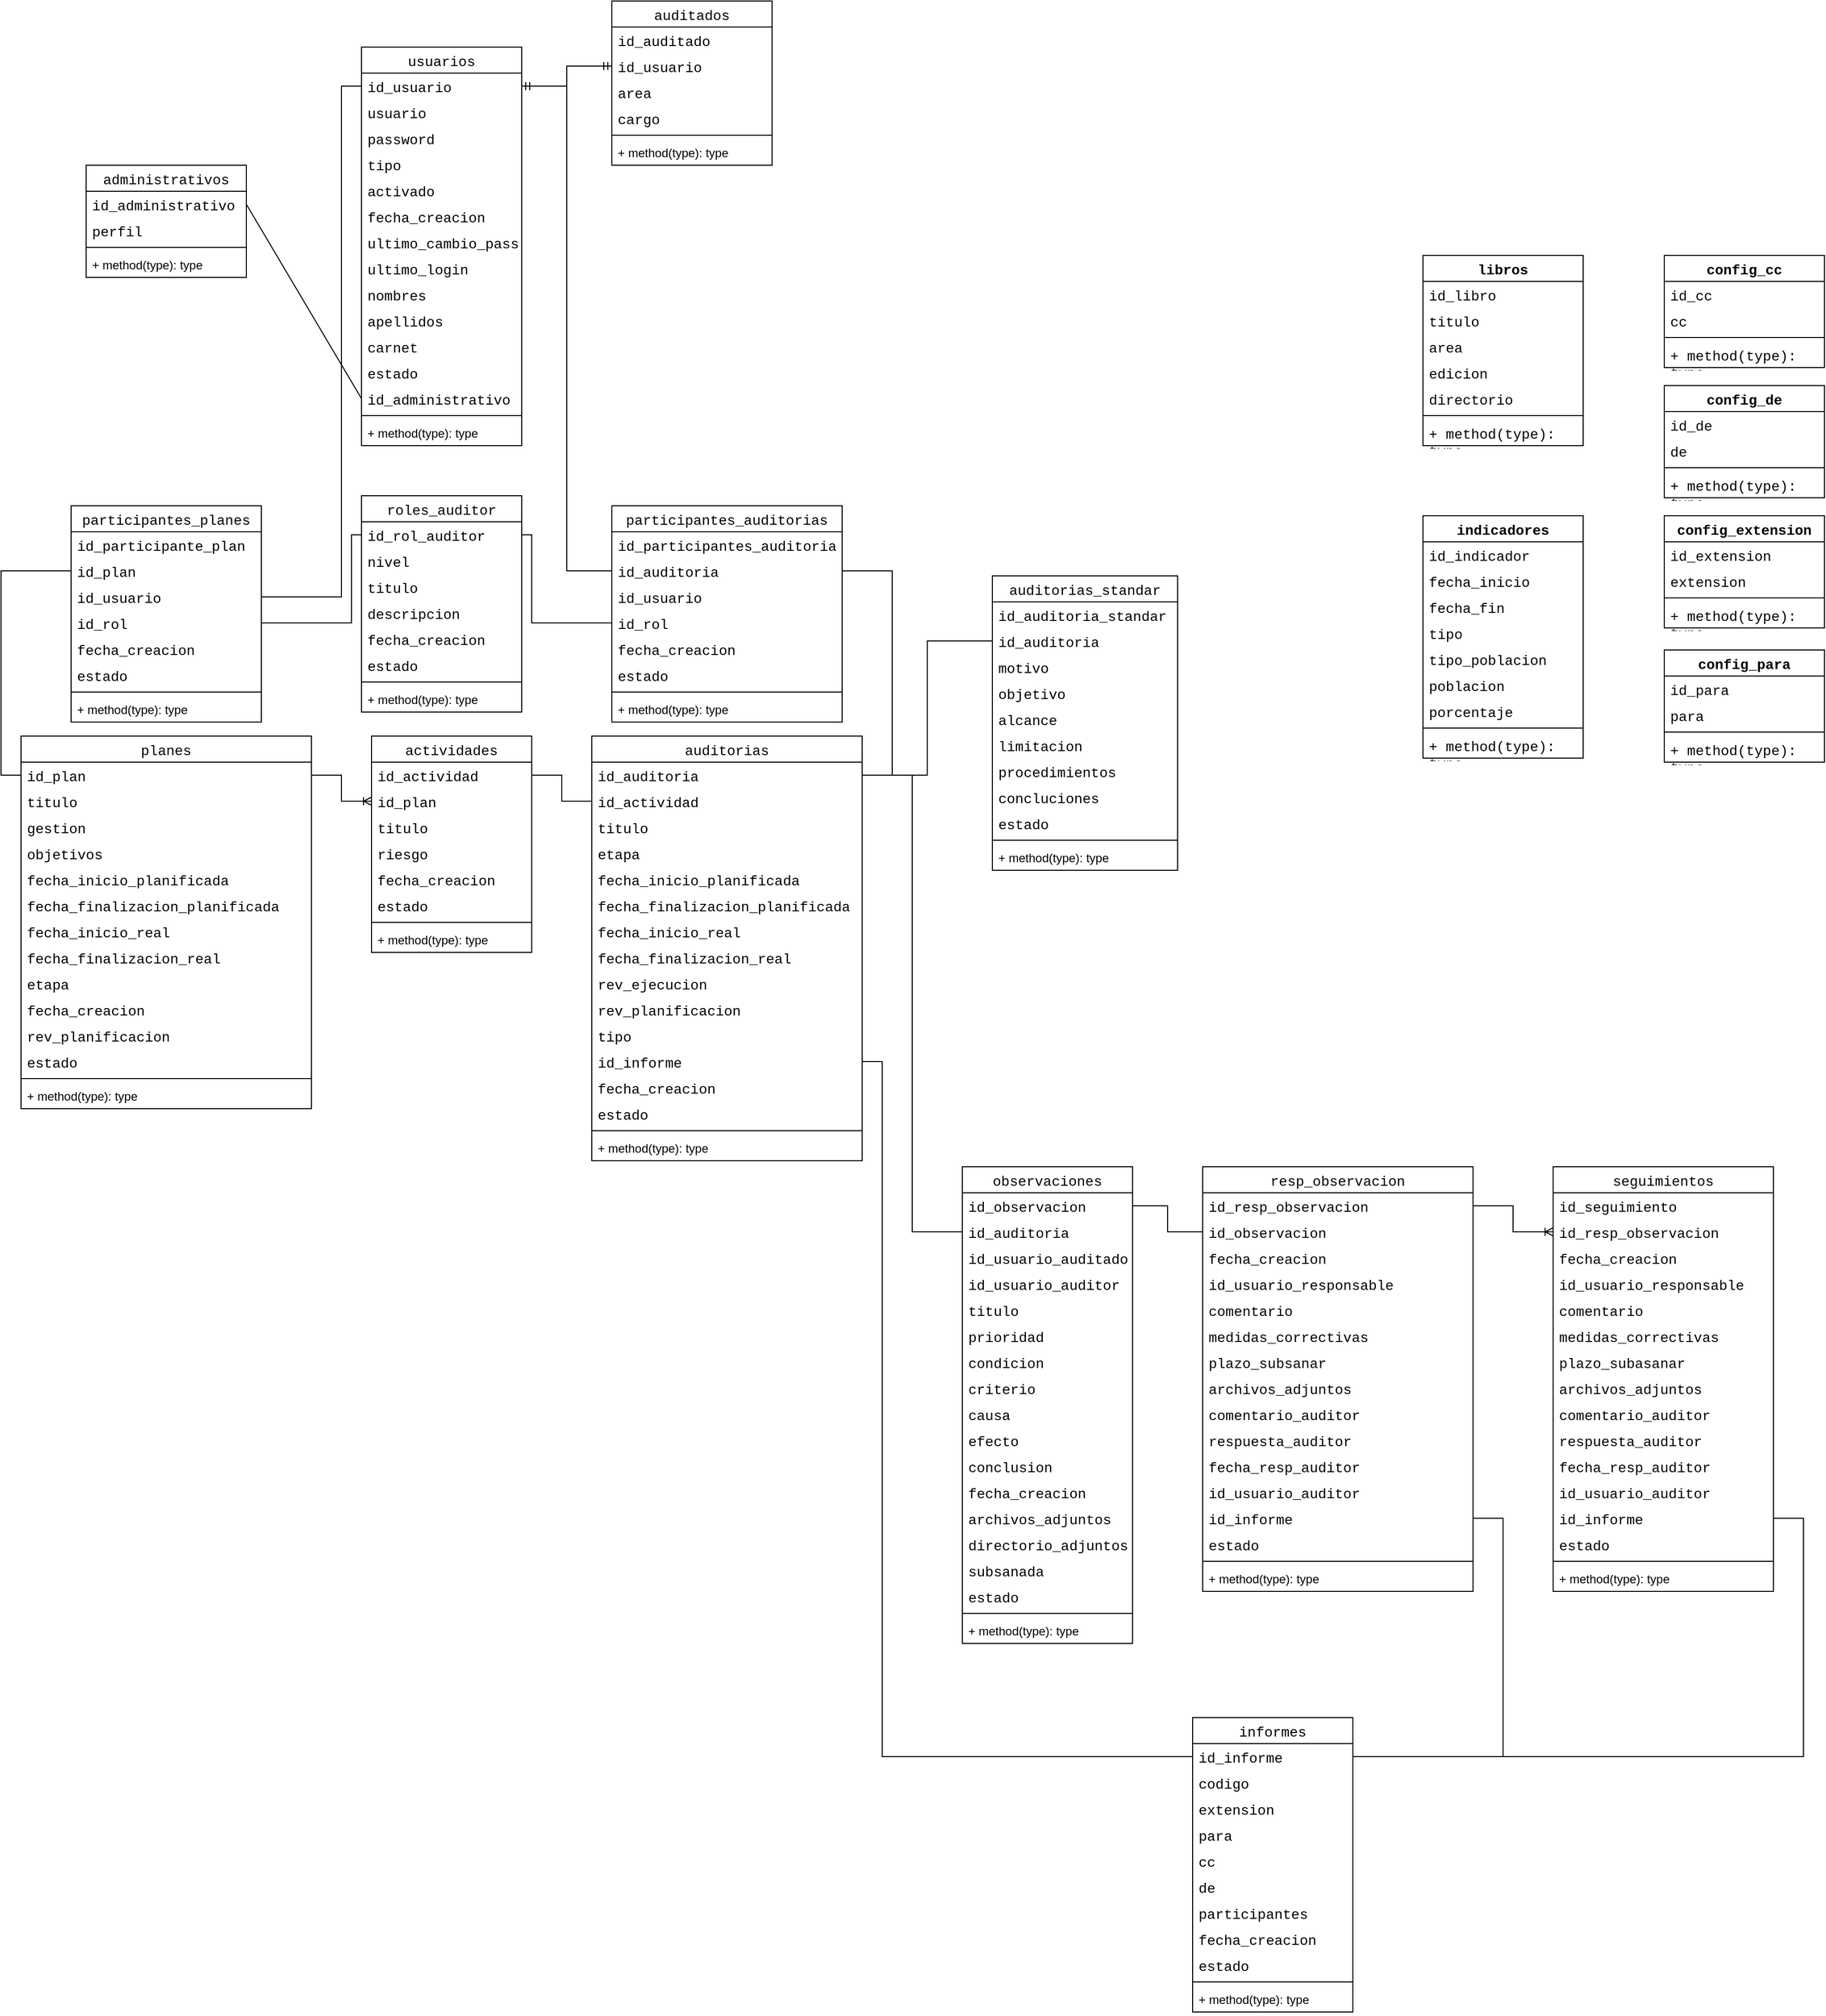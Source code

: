 <mxfile version="22.0.4" type="device">
  <diagram name="Página-1" id="P_EG35dM_7CVPaZ-Sxyr">
    <mxGraphModel dx="1105" dy="1740" grid="1" gridSize="10" guides="1" tooltips="1" connect="1" arrows="1" fold="1" page="1" pageScale="1" pageWidth="827" pageHeight="1169" math="0" shadow="0">
      <root>
        <mxCell id="0" />
        <mxCell id="1" parent="0" />
        <mxCell id="v2iRJg3Xfcc0tF-ludr_-1" value="&lt;pre style=&quot;user-select: text; font-family: &amp;quot;Courier New&amp;quot;, Courier, monospace, arial, sans-serif; margin-top: 0px; margin-bottom: 0px; overflow-wrap: break-word; background-color: rgb(255, 255, 255); font-size: 14px; font-weight: 400; text-align: left;&quot; class=&quot;aLF-aPX-K0-aPE&quot;&gt;usuarios&lt;/pre&gt;" style="swimlane;fontStyle=1;align=center;verticalAlign=top;childLayout=stackLayout;horizontal=1;startSize=26;horizontalStack=0;resizeParent=1;resizeParentMax=0;resizeLast=0;collapsible=1;marginBottom=0;whiteSpace=wrap;html=1;" parent="1" vertex="1">
          <mxGeometry x="1020" y="-598" width="160" height="398" as="geometry" />
        </mxCell>
        <mxCell id="v2iRJg3Xfcc0tF-ludr_-2" value="&lt;pre style=&quot;user-select: text; font-family: &amp;quot;Courier New&amp;quot;, Courier, monospace, arial, sans-serif; margin-top: 0px; margin-bottom: 0px; overflow-wrap: break-word; background-color: rgb(255, 255, 255); font-size: 14px;&quot; class=&quot;aLF-aPX-K0-aPE&quot;&gt;id_usuario&lt;/pre&gt;" style="text;strokeColor=none;fillColor=none;align=left;verticalAlign=top;spacingLeft=4;spacingRight=4;overflow=hidden;rotatable=0;points=[[0,0.5],[1,0.5]];portConstraint=eastwest;whiteSpace=wrap;html=1;" parent="v2iRJg3Xfcc0tF-ludr_-1" vertex="1">
          <mxGeometry y="26" width="160" height="26" as="geometry" />
        </mxCell>
        <mxCell id="v2iRJg3Xfcc0tF-ludr_-21" value="&lt;pre style=&quot;user-select: text; font-family: &amp;quot;Courier New&amp;quot;, Courier, monospace, arial, sans-serif; margin-top: 0px; margin-bottom: 0px; overflow-wrap: break-word; background-color: rgb(255, 255, 255); font-size: 14px;&quot; class=&quot;aLF-aPX-K0-aPE&quot;&gt;usuario&lt;/pre&gt;" style="text;strokeColor=none;fillColor=none;align=left;verticalAlign=top;spacingLeft=4;spacingRight=4;overflow=hidden;rotatable=0;points=[[0,0.5],[1,0.5]];portConstraint=eastwest;whiteSpace=wrap;html=1;" parent="v2iRJg3Xfcc0tF-ludr_-1" vertex="1">
          <mxGeometry y="52" width="160" height="26" as="geometry" />
        </mxCell>
        <mxCell id="v2iRJg3Xfcc0tF-ludr_-20" value="&lt;pre style=&quot;user-select: text; font-family: &amp;quot;Courier New&amp;quot;, Courier, monospace, arial, sans-serif; margin-top: 0px; margin-bottom: 0px; overflow-wrap: break-word; background-color: rgb(255, 255, 255); font-size: 14px;&quot; class=&quot;aLF-aPX-K0-aPE&quot;&gt;password&lt;/pre&gt;" style="text;strokeColor=none;fillColor=none;align=left;verticalAlign=top;spacingLeft=4;spacingRight=4;overflow=hidden;rotatable=0;points=[[0,0.5],[1,0.5]];portConstraint=eastwest;whiteSpace=wrap;html=1;" parent="v2iRJg3Xfcc0tF-ludr_-1" vertex="1">
          <mxGeometry y="78" width="160" height="26" as="geometry" />
        </mxCell>
        <mxCell id="v2iRJg3Xfcc0tF-ludr_-19" value="&lt;pre style=&quot;user-select: text; font-family: &amp;quot;Courier New&amp;quot;, Courier, monospace, arial, sans-serif; margin-top: 0px; margin-bottom: 0px; overflow-wrap: break-word; background-color: rgb(255, 255, 255); font-size: 14px;&quot; class=&quot;aLF-aPX-K0-aPE&quot;&gt;tipo&lt;/pre&gt;" style="text;strokeColor=none;fillColor=none;align=left;verticalAlign=top;spacingLeft=4;spacingRight=4;overflow=hidden;rotatable=0;points=[[0,0.5],[1,0.5]];portConstraint=eastwest;whiteSpace=wrap;html=1;" parent="v2iRJg3Xfcc0tF-ludr_-1" vertex="1">
          <mxGeometry y="104" width="160" height="26" as="geometry" />
        </mxCell>
        <mxCell id="v2iRJg3Xfcc0tF-ludr_-18" value="&lt;pre style=&quot;user-select: text; font-family: &amp;quot;Courier New&amp;quot;, Courier, monospace, arial, sans-serif; margin-top: 0px; margin-bottom: 0px; overflow-wrap: break-word; background-color: rgb(255, 255, 255); font-size: 14px;&quot; class=&quot;aLF-aPX-K0-aPE&quot;&gt;activado&lt;/pre&gt;" style="text;strokeColor=none;fillColor=none;align=left;verticalAlign=top;spacingLeft=4;spacingRight=4;overflow=hidden;rotatable=0;points=[[0,0.5],[1,0.5]];portConstraint=eastwest;whiteSpace=wrap;html=1;" parent="v2iRJg3Xfcc0tF-ludr_-1" vertex="1">
          <mxGeometry y="130" width="160" height="26" as="geometry" />
        </mxCell>
        <mxCell id="v2iRJg3Xfcc0tF-ludr_-22" value="&lt;pre style=&quot;user-select: text; font-family: &amp;quot;Courier New&amp;quot;, Courier, monospace, arial, sans-serif; margin-top: 0px; margin-bottom: 0px; overflow-wrap: break-word; background-color: rgb(255, 255, 255); font-size: 14px;&quot; class=&quot;aLF-aPX-K0-aPE&quot;&gt;fecha_creacion&lt;/pre&gt;" style="text;strokeColor=none;fillColor=none;align=left;verticalAlign=top;spacingLeft=4;spacingRight=4;overflow=hidden;rotatable=0;points=[[0,0.5],[1,0.5]];portConstraint=eastwest;whiteSpace=wrap;html=1;" parent="v2iRJg3Xfcc0tF-ludr_-1" vertex="1">
          <mxGeometry y="156" width="160" height="26" as="geometry" />
        </mxCell>
        <mxCell id="v2iRJg3Xfcc0tF-ludr_-23" value="&lt;pre style=&quot;user-select: text; font-family: &amp;quot;Courier New&amp;quot;, Courier, monospace, arial, sans-serif; margin-top: 0px; margin-bottom: 0px; overflow-wrap: break-word; background-color: rgb(255, 255, 255); font-size: 14px;&quot; class=&quot;aLF-aPX-K0-aPE&quot;&gt;ultimo_cambio_pass&lt;/pre&gt;" style="text;strokeColor=none;fillColor=none;align=left;verticalAlign=top;spacingLeft=4;spacingRight=4;overflow=hidden;rotatable=0;points=[[0,0.5],[1,0.5]];portConstraint=eastwest;whiteSpace=wrap;html=1;" parent="v2iRJg3Xfcc0tF-ludr_-1" vertex="1">
          <mxGeometry y="182" width="160" height="26" as="geometry" />
        </mxCell>
        <mxCell id="v2iRJg3Xfcc0tF-ludr_-17" value="&lt;pre style=&quot;user-select: text; font-family: &amp;quot;Courier New&amp;quot;, Courier, monospace, arial, sans-serif; margin-top: 0px; margin-bottom: 0px; overflow-wrap: break-word; background-color: rgb(255, 255, 255); font-size: 14px;&quot; class=&quot;aLF-aPX-K0-aPE&quot;&gt;ultimo_login&lt;/pre&gt;" style="text;strokeColor=none;fillColor=none;align=left;verticalAlign=top;spacingLeft=4;spacingRight=4;overflow=hidden;rotatable=0;points=[[0,0.5],[1,0.5]];portConstraint=eastwest;whiteSpace=wrap;html=1;" parent="v2iRJg3Xfcc0tF-ludr_-1" vertex="1">
          <mxGeometry y="208" width="160" height="26" as="geometry" />
        </mxCell>
        <mxCell id="v2iRJg3Xfcc0tF-ludr_-26" value="&lt;pre style=&quot;user-select: text; font-family: &amp;quot;Courier New&amp;quot;, Courier, monospace, arial, sans-serif; margin-top: 0px; margin-bottom: 0px; overflow-wrap: break-word; background-color: rgb(255, 255, 255); font-size: 14px;&quot; class=&quot;aLF-aPX-K0-aPE&quot;&gt;nombres&lt;/pre&gt;" style="text;strokeColor=none;fillColor=none;align=left;verticalAlign=top;spacingLeft=4;spacingRight=4;overflow=hidden;rotatable=0;points=[[0,0.5],[1,0.5]];portConstraint=eastwest;whiteSpace=wrap;html=1;" parent="v2iRJg3Xfcc0tF-ludr_-1" vertex="1">
          <mxGeometry y="234" width="160" height="26" as="geometry" />
        </mxCell>
        <mxCell id="v2iRJg3Xfcc0tF-ludr_-25" value="&lt;pre style=&quot;user-select: text; font-family: &amp;quot;Courier New&amp;quot;, Courier, monospace, arial, sans-serif; margin-top: 0px; margin-bottom: 0px; overflow-wrap: break-word; background-color: rgb(255, 255, 255); font-size: 14px;&quot; class=&quot;aLF-aPX-K0-aPE&quot;&gt;apellidos&lt;/pre&gt;" style="text;strokeColor=none;fillColor=none;align=left;verticalAlign=top;spacingLeft=4;spacingRight=4;overflow=hidden;rotatable=0;points=[[0,0.5],[1,0.5]];portConstraint=eastwest;whiteSpace=wrap;html=1;" parent="v2iRJg3Xfcc0tF-ludr_-1" vertex="1">
          <mxGeometry y="260" width="160" height="26" as="geometry" />
        </mxCell>
        <mxCell id="v2iRJg3Xfcc0tF-ludr_-24" value="&lt;pre style=&quot;user-select: text; font-family: &amp;quot;Courier New&amp;quot;, Courier, monospace, arial, sans-serif; margin-top: 0px; margin-bottom: 0px; overflow-wrap: break-word; background-color: rgb(255, 255, 255); font-size: 14px;&quot; class=&quot;aLF-aPX-K0-aPE&quot;&gt;carnet&lt;/pre&gt;" style="text;strokeColor=none;fillColor=none;align=left;verticalAlign=top;spacingLeft=4;spacingRight=4;overflow=hidden;rotatable=0;points=[[0,0.5],[1,0.5]];portConstraint=eastwest;whiteSpace=wrap;html=1;" parent="v2iRJg3Xfcc0tF-ludr_-1" vertex="1">
          <mxGeometry y="286" width="160" height="26" as="geometry" />
        </mxCell>
        <mxCell id="zRA_gL1lxdrGA0FTlB0p-1" value="&lt;font face=&quot;Courier New&quot; style=&quot;font-size: 14px;&quot;&gt;estado&lt;/font&gt;" style="text;strokeColor=none;fillColor=none;align=left;verticalAlign=top;spacingLeft=4;spacingRight=4;overflow=hidden;rotatable=0;points=[[0,0.5],[1,0.5]];portConstraint=eastwest;whiteSpace=wrap;html=1;" parent="v2iRJg3Xfcc0tF-ludr_-1" vertex="1">
          <mxGeometry y="312" width="160" height="26" as="geometry" />
        </mxCell>
        <mxCell id="2B5btlY71VZiXkzdtb-j-2" value="&lt;font style=&quot;font-size: 14px;&quot; face=&quot;Courier New&quot;&gt;id_administrativo&lt;/font&gt;" style="text;strokeColor=none;fillColor=none;align=left;verticalAlign=top;spacingLeft=4;spacingRight=4;overflow=hidden;rotatable=0;points=[[0,0.5],[1,0.5]];portConstraint=eastwest;whiteSpace=wrap;html=1;" parent="v2iRJg3Xfcc0tF-ludr_-1" vertex="1">
          <mxGeometry y="338" width="160" height="26" as="geometry" />
        </mxCell>
        <mxCell id="v2iRJg3Xfcc0tF-ludr_-3" value="" style="line;strokeWidth=1;fillColor=none;align=left;verticalAlign=middle;spacingTop=-1;spacingLeft=3;spacingRight=3;rotatable=0;labelPosition=right;points=[];portConstraint=eastwest;strokeColor=inherit;" parent="v2iRJg3Xfcc0tF-ludr_-1" vertex="1">
          <mxGeometry y="364" width="160" height="8" as="geometry" />
        </mxCell>
        <mxCell id="v2iRJg3Xfcc0tF-ludr_-4" value="+ method(type): type" style="text;strokeColor=none;fillColor=none;align=left;verticalAlign=top;spacingLeft=4;spacingRight=4;overflow=hidden;rotatable=0;points=[[0,0.5],[1,0.5]];portConstraint=eastwest;whiteSpace=wrap;html=1;" parent="v2iRJg3Xfcc0tF-ludr_-1" vertex="1">
          <mxGeometry y="372" width="160" height="26" as="geometry" />
        </mxCell>
        <mxCell id="v2iRJg3Xfcc0tF-ludr_-5" value="&lt;pre style=&quot;user-select: text; font-family: &amp;quot;Courier New&amp;quot;, Courier, monospace, arial, sans-serif; margin-top: 0px; margin-bottom: 0px; overflow-wrap: break-word; background-color: rgb(255, 255, 255); font-size: 14px; font-weight: 400; text-align: left;&quot; class=&quot;aLF-aPX-K0-aPE&quot;&gt;auditados&lt;/pre&gt;" style="swimlane;fontStyle=1;align=center;verticalAlign=top;childLayout=stackLayout;horizontal=1;startSize=26;horizontalStack=0;resizeParent=1;resizeParentMax=0;resizeLast=0;collapsible=1;marginBottom=0;whiteSpace=wrap;html=1;" parent="1" vertex="1">
          <mxGeometry x="1270" y="-644" width="160" height="164" as="geometry" />
        </mxCell>
        <mxCell id="v2iRJg3Xfcc0tF-ludr_-6" value="&lt;pre style=&quot;user-select: text; font-family: &amp;quot;Courier New&amp;quot;, Courier, monospace, arial, sans-serif; margin-top: 0px; margin-bottom: 0px; overflow-wrap: break-word; background-color: rgb(255, 255, 255); font-size: 14px;&quot; class=&quot;aLF-aPX-K0-aPE&quot;&gt;id_auditado&lt;/pre&gt;" style="text;strokeColor=none;fillColor=none;align=left;verticalAlign=top;spacingLeft=4;spacingRight=4;overflow=hidden;rotatable=0;points=[[0,0.5],[1,0.5]];portConstraint=eastwest;whiteSpace=wrap;html=1;" parent="v2iRJg3Xfcc0tF-ludr_-5" vertex="1">
          <mxGeometry y="26" width="160" height="26" as="geometry" />
        </mxCell>
        <mxCell id="v2iRJg3Xfcc0tF-ludr_-37" value="&lt;pre style=&quot;user-select: text; font-family: &amp;quot;Courier New&amp;quot;, Courier, monospace, arial, sans-serif; margin-top: 0px; margin-bottom: 0px; overflow-wrap: break-word; background-color: rgb(255, 255, 255); font-size: 14px;&quot; class=&quot;aLF-aPX-K0-aPE&quot;&gt;id_usuario&lt;/pre&gt;" style="text;strokeColor=none;fillColor=none;align=left;verticalAlign=top;spacingLeft=4;spacingRight=4;overflow=hidden;rotatable=0;points=[[0,0.5],[1,0.5]];portConstraint=eastwest;whiteSpace=wrap;html=1;" parent="v2iRJg3Xfcc0tF-ludr_-5" vertex="1">
          <mxGeometry y="52" width="160" height="26" as="geometry" />
        </mxCell>
        <mxCell id="v2iRJg3Xfcc0tF-ludr_-39" value="&lt;pre style=&quot;user-select: text; font-family: &amp;quot;Courier New&amp;quot;, Courier, monospace, arial, sans-serif; margin-top: 0px; margin-bottom: 0px; overflow-wrap: break-word; background-color: rgb(255, 255, 255); font-size: 14px;&quot; class=&quot;aLF-aPX-K0-aPE&quot;&gt;area&lt;/pre&gt;" style="text;strokeColor=none;fillColor=none;align=left;verticalAlign=top;spacingLeft=4;spacingRight=4;overflow=hidden;rotatable=0;points=[[0,0.5],[1,0.5]];portConstraint=eastwest;whiteSpace=wrap;html=1;" parent="v2iRJg3Xfcc0tF-ludr_-5" vertex="1">
          <mxGeometry y="78" width="160" height="26" as="geometry" />
        </mxCell>
        <mxCell id="v2iRJg3Xfcc0tF-ludr_-38" value="&lt;pre style=&quot;user-select: text; font-family: &amp;quot;Courier New&amp;quot;, Courier, monospace, arial, sans-serif; margin-top: 0px; margin-bottom: 0px; overflow-wrap: break-word; background-color: rgb(255, 255, 255); font-size: 14px;&quot; class=&quot;aLF-aPX-K0-aPE&quot;&gt;cargo&lt;/pre&gt;" style="text;strokeColor=none;fillColor=none;align=left;verticalAlign=top;spacingLeft=4;spacingRight=4;overflow=hidden;rotatable=0;points=[[0,0.5],[1,0.5]];portConstraint=eastwest;whiteSpace=wrap;html=1;" parent="v2iRJg3Xfcc0tF-ludr_-5" vertex="1">
          <mxGeometry y="104" width="160" height="26" as="geometry" />
        </mxCell>
        <mxCell id="v2iRJg3Xfcc0tF-ludr_-7" value="" style="line;strokeWidth=1;fillColor=none;align=left;verticalAlign=middle;spacingTop=-1;spacingLeft=3;spacingRight=3;rotatable=0;labelPosition=right;points=[];portConstraint=eastwest;strokeColor=inherit;" parent="v2iRJg3Xfcc0tF-ludr_-5" vertex="1">
          <mxGeometry y="130" width="160" height="8" as="geometry" />
        </mxCell>
        <mxCell id="v2iRJg3Xfcc0tF-ludr_-8" value="+ method(type): type" style="text;strokeColor=none;fillColor=none;align=left;verticalAlign=top;spacingLeft=4;spacingRight=4;overflow=hidden;rotatable=0;points=[[0,0.5],[1,0.5]];portConstraint=eastwest;whiteSpace=wrap;html=1;" parent="v2iRJg3Xfcc0tF-ludr_-5" vertex="1">
          <mxGeometry y="138" width="160" height="26" as="geometry" />
        </mxCell>
        <mxCell id="v2iRJg3Xfcc0tF-ludr_-13" value="&lt;pre style=&quot;user-select: text; font-family: &amp;quot;Courier New&amp;quot;, Courier, monospace, arial, sans-serif; margin-top: 0px; margin-bottom: 0px; overflow-wrap: break-word; background-color: rgb(255, 255, 255); font-size: 14px; font-weight: 400; text-align: left;&quot; class=&quot;aLF-aPX-K0-aPE&quot;&gt;administrativos&lt;/pre&gt;" style="swimlane;fontStyle=1;align=center;verticalAlign=top;childLayout=stackLayout;horizontal=1;startSize=26;horizontalStack=0;resizeParent=1;resizeParentMax=0;resizeLast=0;collapsible=1;marginBottom=0;whiteSpace=wrap;html=1;" parent="1" vertex="1">
          <mxGeometry x="745" y="-480" width="160" height="112" as="geometry" />
        </mxCell>
        <mxCell id="v2iRJg3Xfcc0tF-ludr_-14" value="&lt;pre style=&quot;user-select: text; font-family: &amp;quot;Courier New&amp;quot;, Courier, monospace, arial, sans-serif; margin-top: 0px; margin-bottom: 0px; overflow-wrap: break-word; background-color: rgb(255, 255, 255); font-size: 14px;&quot; class=&quot;aLF-aPX-K0-aPE&quot;&gt;id_administrativo&lt;/pre&gt;" style="text;strokeColor=none;fillColor=none;align=left;verticalAlign=top;spacingLeft=4;spacingRight=4;overflow=hidden;rotatable=0;points=[[0,0.5],[1,0.5]];portConstraint=eastwest;whiteSpace=wrap;html=1;" parent="v2iRJg3Xfcc0tF-ludr_-13" vertex="1">
          <mxGeometry y="26" width="160" height="26" as="geometry" />
        </mxCell>
        <mxCell id="v2iRJg3Xfcc0tF-ludr_-30" value="&lt;pre style=&quot;user-select: text; font-family: &amp;quot;Courier New&amp;quot;, Courier, monospace, arial, sans-serif; margin-top: 0px; margin-bottom: 0px; overflow-wrap: break-word; background-color: rgb(255, 255, 255); font-size: 14px;&quot; class=&quot;aLF-aPX-K0-aPE&quot;&gt;perfil&lt;/pre&gt;" style="text;strokeColor=none;fillColor=none;align=left;verticalAlign=top;spacingLeft=4;spacingRight=4;overflow=hidden;rotatable=0;points=[[0,0.5],[1,0.5]];portConstraint=eastwest;whiteSpace=wrap;html=1;" parent="v2iRJg3Xfcc0tF-ludr_-13" vertex="1">
          <mxGeometry y="52" width="160" height="26" as="geometry" />
        </mxCell>
        <mxCell id="v2iRJg3Xfcc0tF-ludr_-15" value="" style="line;strokeWidth=1;fillColor=none;align=left;verticalAlign=middle;spacingTop=-1;spacingLeft=3;spacingRight=3;rotatable=0;labelPosition=right;points=[];portConstraint=eastwest;strokeColor=inherit;" parent="v2iRJg3Xfcc0tF-ludr_-13" vertex="1">
          <mxGeometry y="78" width="160" height="8" as="geometry" />
        </mxCell>
        <mxCell id="v2iRJg3Xfcc0tF-ludr_-16" value="+ method(type): type" style="text;strokeColor=none;fillColor=none;align=left;verticalAlign=top;spacingLeft=4;spacingRight=4;overflow=hidden;rotatable=0;points=[[0,0.5],[1,0.5]];portConstraint=eastwest;whiteSpace=wrap;html=1;" parent="v2iRJg3Xfcc0tF-ludr_-13" vertex="1">
          <mxGeometry y="86" width="160" height="26" as="geometry" />
        </mxCell>
        <mxCell id="v2iRJg3Xfcc0tF-ludr_-41" value="&lt;pre style=&quot;user-select: text; font-family: &amp;quot;Courier New&amp;quot;, Courier, monospace, arial, sans-serif; margin-top: 0px; margin-bottom: 0px; overflow-wrap: break-word; background-color: rgb(255, 255, 255); font-size: 14px; font-weight: 400; text-align: left;&quot; class=&quot;aLF-aPX-K0-aPE&quot;&gt;roles_auditor&lt;/pre&gt;" style="swimlane;fontStyle=1;align=center;verticalAlign=top;childLayout=stackLayout;horizontal=1;startSize=26;horizontalStack=0;resizeParent=1;resizeParentMax=0;resizeLast=0;collapsible=1;marginBottom=0;whiteSpace=wrap;html=1;" parent="1" vertex="1">
          <mxGeometry x="1020" y="-150" width="160" height="216" as="geometry" />
        </mxCell>
        <mxCell id="v2iRJg3Xfcc0tF-ludr_-42" value="&lt;pre style=&quot;user-select: text; font-family: &amp;quot;Courier New&amp;quot;, Courier, monospace, arial, sans-serif; margin-top: 0px; margin-bottom: 0px; overflow-wrap: break-word; background-color: rgb(255, 255, 255); font-size: 14px;&quot; class=&quot;aLF-aPX-K0-aPE&quot;&gt;id_rol_auditor&lt;/pre&gt;" style="text;strokeColor=none;fillColor=none;align=left;verticalAlign=top;spacingLeft=4;spacingRight=4;overflow=hidden;rotatable=0;points=[[0,0.5],[1,0.5]];portConstraint=eastwest;whiteSpace=wrap;html=1;" parent="v2iRJg3Xfcc0tF-ludr_-41" vertex="1">
          <mxGeometry y="26" width="160" height="26" as="geometry" />
        </mxCell>
        <mxCell id="v2iRJg3Xfcc0tF-ludr_-47" value="&lt;pre style=&quot;user-select: text; font-family: &amp;quot;Courier New&amp;quot;, Courier, monospace, arial, sans-serif; margin-top: 0px; margin-bottom: 0px; overflow-wrap: break-word; background-color: rgb(255, 255, 255); font-size: 14px;&quot; class=&quot;aLF-aPX-K0-aPE&quot;&gt;nivel&lt;/pre&gt;" style="text;strokeColor=none;fillColor=none;align=left;verticalAlign=top;spacingLeft=4;spacingRight=4;overflow=hidden;rotatable=0;points=[[0,0.5],[1,0.5]];portConstraint=eastwest;whiteSpace=wrap;html=1;" parent="v2iRJg3Xfcc0tF-ludr_-41" vertex="1">
          <mxGeometry y="52" width="160" height="26" as="geometry" />
        </mxCell>
        <mxCell id="v2iRJg3Xfcc0tF-ludr_-46" value="&lt;pre style=&quot;user-select: text; font-family: &amp;quot;Courier New&amp;quot;, Courier, monospace, arial, sans-serif; margin-top: 0px; margin-bottom: 0px; overflow-wrap: break-word; background-color: rgb(255, 255, 255); font-size: 14px;&quot; class=&quot;aLF-aPX-K0-aPE&quot;&gt;titulo&lt;/pre&gt;" style="text;strokeColor=none;fillColor=none;align=left;verticalAlign=top;spacingLeft=4;spacingRight=4;overflow=hidden;rotatable=0;points=[[0,0.5],[1,0.5]];portConstraint=eastwest;whiteSpace=wrap;html=1;" parent="v2iRJg3Xfcc0tF-ludr_-41" vertex="1">
          <mxGeometry y="78" width="160" height="26" as="geometry" />
        </mxCell>
        <mxCell id="v2iRJg3Xfcc0tF-ludr_-45" value="&lt;pre style=&quot;user-select: text; font-family: &amp;quot;Courier New&amp;quot;, Courier, monospace, arial, sans-serif; margin-top: 0px; margin-bottom: 0px; overflow-wrap: break-word; background-color: rgb(255, 255, 255); font-size: 14px;&quot; class=&quot;aLF-aPX-K0-aPE&quot;&gt;descripcion&lt;/pre&gt;" style="text;strokeColor=none;fillColor=none;align=left;verticalAlign=top;spacingLeft=4;spacingRight=4;overflow=hidden;rotatable=0;points=[[0,0.5],[1,0.5]];portConstraint=eastwest;whiteSpace=wrap;html=1;" parent="v2iRJg3Xfcc0tF-ludr_-41" vertex="1">
          <mxGeometry y="104" width="160" height="26" as="geometry" />
        </mxCell>
        <mxCell id="zRA_gL1lxdrGA0FTlB0p-71" value="&lt;font face=&quot;Courier New&quot; style=&quot;font-size: 14px;&quot;&gt;fecha_creacion&lt;/font&gt;" style="text;strokeColor=none;fillColor=none;align=left;verticalAlign=top;spacingLeft=4;spacingRight=4;overflow=hidden;rotatable=0;points=[[0,0.5],[1,0.5]];portConstraint=eastwest;whiteSpace=wrap;html=1;" parent="v2iRJg3Xfcc0tF-ludr_-41" vertex="1">
          <mxGeometry y="130" width="160" height="26" as="geometry" />
        </mxCell>
        <mxCell id="zRA_gL1lxdrGA0FTlB0p-22" value="&lt;font face=&quot;Courier New&quot; style=&quot;font-size: 14px;&quot;&gt;estado&lt;/font&gt;" style="text;strokeColor=none;fillColor=none;align=left;verticalAlign=top;spacingLeft=4;spacingRight=4;overflow=hidden;rotatable=0;points=[[0,0.5],[1,0.5]];portConstraint=eastwest;whiteSpace=wrap;html=1;" parent="v2iRJg3Xfcc0tF-ludr_-41" vertex="1">
          <mxGeometry y="156" width="160" height="26" as="geometry" />
        </mxCell>
        <mxCell id="v2iRJg3Xfcc0tF-ludr_-43" value="" style="line;strokeWidth=1;fillColor=none;align=left;verticalAlign=middle;spacingTop=-1;spacingLeft=3;spacingRight=3;rotatable=0;labelPosition=right;points=[];portConstraint=eastwest;strokeColor=inherit;" parent="v2iRJg3Xfcc0tF-ludr_-41" vertex="1">
          <mxGeometry y="182" width="160" height="8" as="geometry" />
        </mxCell>
        <mxCell id="v2iRJg3Xfcc0tF-ludr_-44" value="+ method(type): type" style="text;strokeColor=none;fillColor=none;align=left;verticalAlign=top;spacingLeft=4;spacingRight=4;overflow=hidden;rotatable=0;points=[[0,0.5],[1,0.5]];portConstraint=eastwest;whiteSpace=wrap;html=1;" parent="v2iRJg3Xfcc0tF-ludr_-41" vertex="1">
          <mxGeometry y="190" width="160" height="26" as="geometry" />
        </mxCell>
        <mxCell id="v2iRJg3Xfcc0tF-ludr_-48" value="&lt;pre style=&quot;user-select: text; font-family: &amp;quot;Courier New&amp;quot;, Courier, monospace, arial, sans-serif; margin-top: 0px; margin-bottom: 0px; overflow-wrap: break-word; background-color: rgb(255, 255, 255); font-size: 14px; font-weight: 400; text-align: left;&quot; class=&quot;aLF-aPX-K0-aPE&quot;&gt;planes&lt;/pre&gt;" style="swimlane;fontStyle=1;align=center;verticalAlign=top;childLayout=stackLayout;horizontal=1;startSize=26;horizontalStack=0;resizeParent=1;resizeParentMax=0;resizeLast=0;collapsible=1;marginBottom=0;whiteSpace=wrap;html=1;" parent="1" vertex="1">
          <mxGeometry x="680" y="90" width="290" height="372" as="geometry" />
        </mxCell>
        <mxCell id="v2iRJg3Xfcc0tF-ludr_-49" value="&lt;pre style=&quot;user-select: text; font-family: &amp;quot;Courier New&amp;quot;, Courier, monospace, arial, sans-serif; margin-top: 0px; margin-bottom: 0px; overflow-wrap: break-word; background-color: rgb(255, 255, 255); font-size: 14px;&quot; class=&quot;aLF-aPX-K0-aPE&quot;&gt;id_plan&lt;/pre&gt;" style="text;strokeColor=none;fillColor=none;align=left;verticalAlign=top;spacingLeft=4;spacingRight=4;overflow=hidden;rotatable=0;points=[[0,0.5],[1,0.5]];portConstraint=eastwest;whiteSpace=wrap;html=1;" parent="v2iRJg3Xfcc0tF-ludr_-48" vertex="1">
          <mxGeometry y="26" width="290" height="26" as="geometry" />
        </mxCell>
        <mxCell id="v2iRJg3Xfcc0tF-ludr_-56" value="&lt;pre style=&quot;user-select: text; font-family: &amp;quot;Courier New&amp;quot;, Courier, monospace, arial, sans-serif; margin-top: 0px; margin-bottom: 0px; overflow-wrap: break-word; background-color: rgb(255, 255, 255); font-size: 14px;&quot; class=&quot;aLF-aPX-K0-aPE&quot;&gt;titulo&lt;/pre&gt;" style="text;strokeColor=none;fillColor=none;align=left;verticalAlign=top;spacingLeft=4;spacingRight=4;overflow=hidden;rotatable=0;points=[[0,0.5],[1,0.5]];portConstraint=eastwest;whiteSpace=wrap;html=1;" parent="v2iRJg3Xfcc0tF-ludr_-48" vertex="1">
          <mxGeometry y="52" width="290" height="26" as="geometry" />
        </mxCell>
        <mxCell id="v2iRJg3Xfcc0tF-ludr_-55" value="&lt;pre style=&quot;user-select: text; font-family: &amp;quot;Courier New&amp;quot;, Courier, monospace, arial, sans-serif; margin-top: 0px; margin-bottom: 0px; overflow-wrap: break-word; background-color: rgb(255, 255, 255); font-size: 14px;&quot; class=&quot;aLF-aPX-K0-aPE&quot;&gt;gestion&lt;/pre&gt;" style="text;strokeColor=none;fillColor=none;align=left;verticalAlign=top;spacingLeft=4;spacingRight=4;overflow=hidden;rotatable=0;points=[[0,0.5],[1,0.5]];portConstraint=eastwest;whiteSpace=wrap;html=1;" parent="v2iRJg3Xfcc0tF-ludr_-48" vertex="1">
          <mxGeometry y="78" width="290" height="26" as="geometry" />
        </mxCell>
        <mxCell id="v2iRJg3Xfcc0tF-ludr_-54" value="&lt;pre style=&quot;user-select: text; font-family: &amp;quot;Courier New&amp;quot;, Courier, monospace, arial, sans-serif; margin-top: 0px; margin-bottom: 0px; overflow-wrap: break-word; background-color: rgb(255, 255, 255); font-size: 14px;&quot; class=&quot;aLF-aPX-K0-aPE&quot;&gt;objetivos&lt;/pre&gt;" style="text;strokeColor=none;fillColor=none;align=left;verticalAlign=top;spacingLeft=4;spacingRight=4;overflow=hidden;rotatable=0;points=[[0,0.5],[1,0.5]];portConstraint=eastwest;whiteSpace=wrap;html=1;" parent="v2iRJg3Xfcc0tF-ludr_-48" vertex="1">
          <mxGeometry y="104" width="290" height="26" as="geometry" />
        </mxCell>
        <mxCell id="1lgYtawJcJ5ZMoFz6sz0-1" value="&lt;font style=&quot;font-size: 14px;&quot; face=&quot;Courier New&quot;&gt;fecha_inicio_planificada&lt;/font&gt;" style="text;strokeColor=none;fillColor=none;align=left;verticalAlign=top;spacingLeft=4;spacingRight=4;overflow=hidden;rotatable=0;points=[[0,0.5],[1,0.5]];portConstraint=eastwest;whiteSpace=wrap;html=1;" parent="v2iRJg3Xfcc0tF-ludr_-48" vertex="1">
          <mxGeometry y="130" width="290" height="26" as="geometry" />
        </mxCell>
        <mxCell id="v2iRJg3Xfcc0tF-ludr_-53" value="&lt;pre style=&quot;user-select: text; font-family: &amp;quot;Courier New&amp;quot;, Courier, monospace, arial, sans-serif; margin-top: 0px; margin-bottom: 0px; overflow-wrap: break-word; background-color: rgb(255, 255, 255); font-size: 14px;&quot; class=&quot;aLF-aPX-K0-aPE&quot;&gt;fecha_finalizacion_planificada&lt;br&gt;&lt;/pre&gt;" style="text;strokeColor=none;fillColor=none;align=left;verticalAlign=top;spacingLeft=4;spacingRight=4;overflow=hidden;rotatable=0;points=[[0,0.5],[1,0.5]];portConstraint=eastwest;whiteSpace=wrap;html=1;" parent="v2iRJg3Xfcc0tF-ludr_-48" vertex="1">
          <mxGeometry y="156" width="290" height="26" as="geometry" />
        </mxCell>
        <mxCell id="1lgYtawJcJ5ZMoFz6sz0-3" value="&lt;font style=&quot;font-size: 14px;&quot; face=&quot;Courier New&quot;&gt;fecha_inicio_real&lt;/font&gt;" style="text;strokeColor=none;fillColor=none;align=left;verticalAlign=top;spacingLeft=4;spacingRight=4;overflow=hidden;rotatable=0;points=[[0,0.5],[1,0.5]];portConstraint=eastwest;whiteSpace=wrap;html=1;" parent="v2iRJg3Xfcc0tF-ludr_-48" vertex="1">
          <mxGeometry y="182" width="290" height="26" as="geometry" />
        </mxCell>
        <mxCell id="1lgYtawJcJ5ZMoFz6sz0-2" value="&lt;font face=&quot;Courier New&quot; style=&quot;font-size: 14px;&quot;&gt;fecha_finalizacion_real &lt;/font&gt;" style="text;strokeColor=none;fillColor=none;align=left;verticalAlign=top;spacingLeft=4;spacingRight=4;overflow=hidden;rotatable=0;points=[[0,0.5],[1,0.5]];portConstraint=eastwest;whiteSpace=wrap;html=1;" parent="v2iRJg3Xfcc0tF-ludr_-48" vertex="1">
          <mxGeometry y="208" width="290" height="26" as="geometry" />
        </mxCell>
        <mxCell id="v2iRJg3Xfcc0tF-ludr_-52" value="&lt;pre style=&quot;user-select: text; font-family: &amp;quot;Courier New&amp;quot;, Courier, monospace, arial, sans-serif; margin-top: 0px; margin-bottom: 0px; overflow-wrap: break-word; background-color: rgb(255, 255, 255); font-size: 14px;&quot; class=&quot;aLF-aPX-K0-aPE&quot;&gt;etapa&lt;/pre&gt;" style="text;strokeColor=none;fillColor=none;align=left;verticalAlign=top;spacingLeft=4;spacingRight=4;overflow=hidden;rotatable=0;points=[[0,0.5],[1,0.5]];portConstraint=eastwest;whiteSpace=wrap;html=1;" parent="v2iRJg3Xfcc0tF-ludr_-48" vertex="1">
          <mxGeometry y="234" width="290" height="26" as="geometry" />
        </mxCell>
        <mxCell id="zRA_gL1lxdrGA0FTlB0p-65" value="&lt;font style=&quot;font-size: 14px;&quot; face=&quot;Courier New&quot;&gt;fecha_creacion&lt;/font&gt;" style="text;strokeColor=none;fillColor=none;align=left;verticalAlign=top;spacingLeft=4;spacingRight=4;overflow=hidden;rotatable=0;points=[[0,0.5],[1,0.5]];portConstraint=eastwest;whiteSpace=wrap;html=1;" parent="v2iRJg3Xfcc0tF-ludr_-48" vertex="1">
          <mxGeometry y="260" width="290" height="26" as="geometry" />
        </mxCell>
        <mxCell id="v2iRJg3Xfcc0tF-ludr_-58" value="&lt;pre style=&quot;user-select: text; font-family: &amp;quot;Courier New&amp;quot;, Courier, monospace, arial, sans-serif; margin-top: 0px; margin-bottom: 0px; overflow-wrap: break-word; background-color: rgb(255, 255, 255); font-size: 14px;&quot; class=&quot;aLF-aPX-K0-aPE&quot;&gt;rev_planificacion&lt;/pre&gt;" style="text;strokeColor=none;fillColor=none;align=left;verticalAlign=top;spacingLeft=4;spacingRight=4;overflow=hidden;rotatable=0;points=[[0,0.5],[1,0.5]];portConstraint=eastwest;whiteSpace=wrap;html=1;" parent="v2iRJg3Xfcc0tF-ludr_-48" vertex="1">
          <mxGeometry y="286" width="290" height="26" as="geometry" />
        </mxCell>
        <mxCell id="zRA_gL1lxdrGA0FTlB0p-10" value="&lt;font face=&quot;Courier New&quot; style=&quot;font-size: 14px;&quot;&gt;estado&lt;/font&gt;" style="text;strokeColor=none;fillColor=none;align=left;verticalAlign=top;spacingLeft=4;spacingRight=4;overflow=hidden;rotatable=0;points=[[0,0.5],[1,0.5]];portConstraint=eastwest;whiteSpace=wrap;html=1;" parent="v2iRJg3Xfcc0tF-ludr_-48" vertex="1">
          <mxGeometry y="312" width="290" height="26" as="geometry" />
        </mxCell>
        <mxCell id="v2iRJg3Xfcc0tF-ludr_-50" value="" style="line;strokeWidth=1;fillColor=none;align=left;verticalAlign=middle;spacingTop=-1;spacingLeft=3;spacingRight=3;rotatable=0;labelPosition=right;points=[];portConstraint=eastwest;strokeColor=inherit;" parent="v2iRJg3Xfcc0tF-ludr_-48" vertex="1">
          <mxGeometry y="338" width="290" height="8" as="geometry" />
        </mxCell>
        <mxCell id="v2iRJg3Xfcc0tF-ludr_-51" value="+ method(type): type" style="text;strokeColor=none;fillColor=none;align=left;verticalAlign=top;spacingLeft=4;spacingRight=4;overflow=hidden;rotatable=0;points=[[0,0.5],[1,0.5]];portConstraint=eastwest;whiteSpace=wrap;html=1;" parent="v2iRJg3Xfcc0tF-ludr_-48" vertex="1">
          <mxGeometry y="346" width="290" height="26" as="geometry" />
        </mxCell>
        <mxCell id="v2iRJg3Xfcc0tF-ludr_-59" value="&lt;pre style=&quot;user-select: text; font-family: &amp;quot;Courier New&amp;quot;, Courier, monospace, arial, sans-serif; margin-top: 0px; margin-bottom: 0px; overflow-wrap: break-word; background-color: rgb(255, 255, 255); font-size: 14px; font-weight: 400; text-align: left;&quot; class=&quot;aLF-aPX-K0-aPE&quot;&gt;actividades&lt;/pre&gt;" style="swimlane;fontStyle=1;align=center;verticalAlign=top;childLayout=stackLayout;horizontal=1;startSize=26;horizontalStack=0;resizeParent=1;resizeParentMax=0;resizeLast=0;collapsible=1;marginBottom=0;whiteSpace=wrap;html=1;" parent="1" vertex="1">
          <mxGeometry x="1030" y="90" width="160" height="216" as="geometry" />
        </mxCell>
        <mxCell id="v2iRJg3Xfcc0tF-ludr_-60" value="&lt;pre style=&quot;user-select: text; font-family: &amp;quot;Courier New&amp;quot;, Courier, monospace, arial, sans-serif; margin-top: 0px; margin-bottom: 0px; overflow-wrap: break-word; background-color: rgb(255, 255, 255); font-size: 14px;&quot; class=&quot;aLF-aPX-K0-aPE&quot;&gt;id_actividad&lt;/pre&gt;" style="text;strokeColor=none;fillColor=none;align=left;verticalAlign=top;spacingLeft=4;spacingRight=4;overflow=hidden;rotatable=0;points=[[0,0.5],[1,0.5]];portConstraint=eastwest;whiteSpace=wrap;html=1;" parent="v2iRJg3Xfcc0tF-ludr_-59" vertex="1">
          <mxGeometry y="26" width="160" height="26" as="geometry" />
        </mxCell>
        <mxCell id="v2iRJg3Xfcc0tF-ludr_-65" value="&lt;pre style=&quot;user-select: text; font-family: &amp;quot;Courier New&amp;quot;, Courier, monospace, arial, sans-serif; margin-top: 0px; margin-bottom: 0px; overflow-wrap: break-word; background-color: rgb(255, 255, 255); font-size: 14px;&quot; class=&quot;aLF-aPX-K0-aPE&quot;&gt;id_plan&lt;/pre&gt;" style="text;strokeColor=none;fillColor=none;align=left;verticalAlign=top;spacingLeft=4;spacingRight=4;overflow=hidden;rotatable=0;points=[[0,0.5],[1,0.5]];portConstraint=eastwest;whiteSpace=wrap;html=1;" parent="v2iRJg3Xfcc0tF-ludr_-59" vertex="1">
          <mxGeometry y="52" width="160" height="26" as="geometry" />
        </mxCell>
        <mxCell id="v2iRJg3Xfcc0tF-ludr_-64" value="&lt;pre style=&quot;user-select: text; font-family: &amp;quot;Courier New&amp;quot;, Courier, monospace, arial, sans-serif; margin-top: 0px; margin-bottom: 0px; overflow-wrap: break-word; background-color: rgb(255, 255, 255); font-size: 14px;&quot; class=&quot;aLF-aPX-K0-aPE&quot;&gt;titulo&lt;/pre&gt;" style="text;strokeColor=none;fillColor=none;align=left;verticalAlign=top;spacingLeft=4;spacingRight=4;overflow=hidden;rotatable=0;points=[[0,0.5],[1,0.5]];portConstraint=eastwest;whiteSpace=wrap;html=1;" parent="v2iRJg3Xfcc0tF-ludr_-59" vertex="1">
          <mxGeometry y="78" width="160" height="26" as="geometry" />
        </mxCell>
        <mxCell id="v2iRJg3Xfcc0tF-ludr_-63" value="&lt;pre style=&quot;user-select: text; font-family: &amp;quot;Courier New&amp;quot;, Courier, monospace, arial, sans-serif; margin-top: 0px; margin-bottom: 0px; overflow-wrap: break-word; background-color: rgb(255, 255, 255); font-size: 14px;&quot; class=&quot;aLF-aPX-K0-aPE&quot;&gt;riesgo&lt;/pre&gt;" style="text;strokeColor=none;fillColor=none;align=left;verticalAlign=top;spacingLeft=4;spacingRight=4;overflow=hidden;rotatable=0;points=[[0,0.5],[1,0.5]];portConstraint=eastwest;whiteSpace=wrap;html=1;" parent="v2iRJg3Xfcc0tF-ludr_-59" vertex="1">
          <mxGeometry y="104" width="160" height="26" as="geometry" />
        </mxCell>
        <mxCell id="zRA_gL1lxdrGA0FTlB0p-66" value="&lt;font face=&quot;Courier New&quot; style=&quot;font-size: 14px;&quot;&gt;fecha_creacion&lt;/font&gt;" style="text;strokeColor=none;fillColor=none;align=left;verticalAlign=top;spacingLeft=4;spacingRight=4;overflow=hidden;rotatable=0;points=[[0,0.5],[1,0.5]];portConstraint=eastwest;whiteSpace=wrap;html=1;" parent="v2iRJg3Xfcc0tF-ludr_-59" vertex="1">
          <mxGeometry y="130" width="160" height="26" as="geometry" />
        </mxCell>
        <mxCell id="zRA_gL1lxdrGA0FTlB0p-11" value="&lt;font face=&quot;Courier New&quot; style=&quot;font-size: 14px;&quot;&gt;estado&lt;/font&gt;" style="text;strokeColor=none;fillColor=none;align=left;verticalAlign=top;spacingLeft=4;spacingRight=4;overflow=hidden;rotatable=0;points=[[0,0.5],[1,0.5]];portConstraint=eastwest;whiteSpace=wrap;html=1;" parent="v2iRJg3Xfcc0tF-ludr_-59" vertex="1">
          <mxGeometry y="156" width="160" height="26" as="geometry" />
        </mxCell>
        <mxCell id="v2iRJg3Xfcc0tF-ludr_-61" value="" style="line;strokeWidth=1;fillColor=none;align=left;verticalAlign=middle;spacingTop=-1;spacingLeft=3;spacingRight=3;rotatable=0;labelPosition=right;points=[];portConstraint=eastwest;strokeColor=inherit;" parent="v2iRJg3Xfcc0tF-ludr_-59" vertex="1">
          <mxGeometry y="182" width="160" height="8" as="geometry" />
        </mxCell>
        <mxCell id="v2iRJg3Xfcc0tF-ludr_-62" value="+ method(type): type" style="text;strokeColor=none;fillColor=none;align=left;verticalAlign=top;spacingLeft=4;spacingRight=4;overflow=hidden;rotatable=0;points=[[0,0.5],[1,0.5]];portConstraint=eastwest;whiteSpace=wrap;html=1;" parent="v2iRJg3Xfcc0tF-ludr_-59" vertex="1">
          <mxGeometry y="190" width="160" height="26" as="geometry" />
        </mxCell>
        <mxCell id="v2iRJg3Xfcc0tF-ludr_-67" value="&lt;pre style=&quot;user-select: text; font-family: &amp;quot;Courier New&amp;quot;, Courier, monospace, arial, sans-serif; margin-top: 0px; margin-bottom: 0px; overflow-wrap: break-word; background-color: rgb(255, 255, 255); font-size: 14px; font-weight: 400; text-align: left;&quot; class=&quot;aLF-aPX-K0-aPE&quot;&gt;auditorias_standar&lt;/pre&gt;" style="swimlane;fontStyle=1;align=center;verticalAlign=top;childLayout=stackLayout;horizontal=1;startSize=26;horizontalStack=0;resizeParent=1;resizeParentMax=0;resizeLast=0;collapsible=1;marginBottom=0;whiteSpace=wrap;html=1;" parent="1" vertex="1">
          <mxGeometry x="1650" y="-70" width="185" height="294" as="geometry" />
        </mxCell>
        <mxCell id="v2iRJg3Xfcc0tF-ludr_-68" value="&lt;pre style=&quot;user-select: text; font-family: &amp;quot;Courier New&amp;quot;, Courier, monospace, arial, sans-serif; margin-top: 0px; margin-bottom: 0px; overflow-wrap: break-word; background-color: rgb(255, 255, 255); font-size: 14px;&quot; class=&quot;aLF-aPX-K0-aPE&quot;&gt;id_auditoria_standar&lt;/pre&gt;" style="text;strokeColor=none;fillColor=none;align=left;verticalAlign=top;spacingLeft=4;spacingRight=4;overflow=hidden;rotatable=0;points=[[0,0.5],[1,0.5]];portConstraint=eastwest;whiteSpace=wrap;html=1;" parent="v2iRJg3Xfcc0tF-ludr_-67" vertex="1">
          <mxGeometry y="26" width="185" height="26" as="geometry" />
        </mxCell>
        <mxCell id="1lgYtawJcJ5ZMoFz6sz0-20" value="&lt;pre style=&quot;user-select: text; font-family: &amp;quot;Courier New&amp;quot;, Courier, monospace, arial, sans-serif; margin-top: 0px; margin-bottom: 0px; overflow-wrap: break-word; background-color: rgb(255, 255, 255); font-size: 14px;&quot; class=&quot;aLF-aPX-K0-aPE&quot;&gt;id_auditoria&lt;/pre&gt;" style="text;strokeColor=none;fillColor=none;align=left;verticalAlign=top;spacingLeft=4;spacingRight=4;overflow=hidden;rotatable=0;points=[[0,0.5],[1,0.5]];portConstraint=eastwest;whiteSpace=wrap;html=1;" parent="v2iRJg3Xfcc0tF-ludr_-67" vertex="1">
          <mxGeometry y="52" width="185" height="26" as="geometry" />
        </mxCell>
        <mxCell id="v2iRJg3Xfcc0tF-ludr_-77" value="&lt;pre style=&quot;user-select: text; font-family: &amp;quot;Courier New&amp;quot;, Courier, monospace, arial, sans-serif; margin-top: 0px; margin-bottom: 0px; overflow-wrap: break-word; background-color: rgb(255, 255, 255); font-size: 14px;&quot; class=&quot;aLF-aPX-K0-aPE&quot;&gt;motivo&lt;/pre&gt;" style="text;strokeColor=none;fillColor=none;align=left;verticalAlign=top;spacingLeft=4;spacingRight=4;overflow=hidden;rotatable=0;points=[[0,0.5],[1,0.5]];portConstraint=eastwest;whiteSpace=wrap;html=1;" parent="v2iRJg3Xfcc0tF-ludr_-67" vertex="1">
          <mxGeometry y="78" width="185" height="26" as="geometry" />
        </mxCell>
        <mxCell id="v2iRJg3Xfcc0tF-ludr_-76" value="&lt;pre style=&quot;user-select: text; font-family: &amp;quot;Courier New&amp;quot;, Courier, monospace, arial, sans-serif; margin-top: 0px; margin-bottom: 0px; overflow-wrap: break-word; background-color: rgb(255, 255, 255); font-size: 14px;&quot; class=&quot;aLF-aPX-K0-aPE&quot;&gt;objetivo&lt;/pre&gt;" style="text;strokeColor=none;fillColor=none;align=left;verticalAlign=top;spacingLeft=4;spacingRight=4;overflow=hidden;rotatable=0;points=[[0,0.5],[1,0.5]];portConstraint=eastwest;whiteSpace=wrap;html=1;" parent="v2iRJg3Xfcc0tF-ludr_-67" vertex="1">
          <mxGeometry y="104" width="185" height="26" as="geometry" />
        </mxCell>
        <mxCell id="v2iRJg3Xfcc0tF-ludr_-75" value="&lt;pre style=&quot;user-select: text; font-family: &amp;quot;Courier New&amp;quot;, Courier, monospace, arial, sans-serif; margin-top: 0px; margin-bottom: 0px; overflow-wrap: break-word; background-color: rgb(255, 255, 255); font-size: 14px;&quot; class=&quot;aLF-aPX-K0-aPE&quot;&gt;alcance&lt;/pre&gt;" style="text;strokeColor=none;fillColor=none;align=left;verticalAlign=top;spacingLeft=4;spacingRight=4;overflow=hidden;rotatable=0;points=[[0,0.5],[1,0.5]];portConstraint=eastwest;whiteSpace=wrap;html=1;" parent="v2iRJg3Xfcc0tF-ludr_-67" vertex="1">
          <mxGeometry y="130" width="185" height="26" as="geometry" />
        </mxCell>
        <mxCell id="v2iRJg3Xfcc0tF-ludr_-74" value="&lt;pre style=&quot;user-select: text; font-family: &amp;quot;Courier New&amp;quot;, Courier, monospace, arial, sans-serif; margin-top: 0px; margin-bottom: 0px; overflow-wrap: break-word; background-color: rgb(255, 255, 255); font-size: 14px;&quot; class=&quot;aLF-aPX-K0-aPE&quot;&gt;limitacion&lt;/pre&gt;" style="text;strokeColor=none;fillColor=none;align=left;verticalAlign=top;spacingLeft=4;spacingRight=4;overflow=hidden;rotatable=0;points=[[0,0.5],[1,0.5]];portConstraint=eastwest;whiteSpace=wrap;html=1;" parent="v2iRJg3Xfcc0tF-ludr_-67" vertex="1">
          <mxGeometry y="156" width="185" height="26" as="geometry" />
        </mxCell>
        <mxCell id="v2iRJg3Xfcc0tF-ludr_-73" value="&lt;pre style=&quot;user-select: text; font-family: &amp;quot;Courier New&amp;quot;, Courier, monospace, arial, sans-serif; margin-top: 0px; margin-bottom: 0px; overflow-wrap: break-word; background-color: rgb(255, 255, 255); font-size: 14px;&quot; class=&quot;aLF-aPX-K0-aPE&quot;&gt;procedimientos&lt;/pre&gt;" style="text;strokeColor=none;fillColor=none;align=left;verticalAlign=top;spacingLeft=4;spacingRight=4;overflow=hidden;rotatable=0;points=[[0,0.5],[1,0.5]];portConstraint=eastwest;whiteSpace=wrap;html=1;" parent="v2iRJg3Xfcc0tF-ludr_-67" vertex="1">
          <mxGeometry y="182" width="185" height="26" as="geometry" />
        </mxCell>
        <mxCell id="v2iRJg3Xfcc0tF-ludr_-72" value="&lt;pre style=&quot;user-select: text; font-family: &amp;quot;Courier New&amp;quot;, Courier, monospace, arial, sans-serif; margin-top: 0px; margin-bottom: 0px; overflow-wrap: break-word; background-color: rgb(255, 255, 255); font-size: 14px;&quot; class=&quot;aLF-aPX-K0-aPE&quot;&gt;concluciones&lt;/pre&gt;" style="text;strokeColor=none;fillColor=none;align=left;verticalAlign=top;spacingLeft=4;spacingRight=4;overflow=hidden;rotatable=0;points=[[0,0.5],[1,0.5]];portConstraint=eastwest;whiteSpace=wrap;html=1;" parent="v2iRJg3Xfcc0tF-ludr_-67" vertex="1">
          <mxGeometry y="208" width="185" height="26" as="geometry" />
        </mxCell>
        <mxCell id="zRA_gL1lxdrGA0FTlB0p-18" value="&lt;font face=&quot;Courier New&quot; style=&quot;font-size: 14px;&quot;&gt;estado&lt;/font&gt;" style="text;strokeColor=none;fillColor=none;align=left;verticalAlign=top;spacingLeft=4;spacingRight=4;overflow=hidden;rotatable=0;points=[[0,0.5],[1,0.5]];portConstraint=eastwest;whiteSpace=wrap;html=1;" parent="v2iRJg3Xfcc0tF-ludr_-67" vertex="1">
          <mxGeometry y="234" width="185" height="26" as="geometry" />
        </mxCell>
        <mxCell id="v2iRJg3Xfcc0tF-ludr_-69" value="" style="line;strokeWidth=1;fillColor=none;align=left;verticalAlign=middle;spacingTop=-1;spacingLeft=3;spacingRight=3;rotatable=0;labelPosition=right;points=[];portConstraint=eastwest;strokeColor=inherit;" parent="v2iRJg3Xfcc0tF-ludr_-67" vertex="1">
          <mxGeometry y="260" width="185" height="8" as="geometry" />
        </mxCell>
        <mxCell id="v2iRJg3Xfcc0tF-ludr_-70" value="+ method(type): type" style="text;strokeColor=none;fillColor=none;align=left;verticalAlign=top;spacingLeft=4;spacingRight=4;overflow=hidden;rotatable=0;points=[[0,0.5],[1,0.5]];portConstraint=eastwest;whiteSpace=wrap;html=1;" parent="v2iRJg3Xfcc0tF-ludr_-67" vertex="1">
          <mxGeometry y="268" width="185" height="26" as="geometry" />
        </mxCell>
        <mxCell id="v2iRJg3Xfcc0tF-ludr_-87" value="&lt;pre style=&quot;user-select: text; font-family: &amp;quot;Courier New&amp;quot;, Courier, monospace, arial, sans-serif; margin-top: 0px; margin-bottom: 0px; overflow-wrap: break-word; background-color: rgb(255, 255, 255); font-size: 14px; font-weight: 400; text-align: left;&quot; class=&quot;aLF-aPX-K0-aPE&quot;&gt;informes&lt;/pre&gt;" style="swimlane;fontStyle=1;align=center;verticalAlign=top;childLayout=stackLayout;horizontal=1;startSize=26;horizontalStack=0;resizeParent=1;resizeParentMax=0;resizeLast=0;collapsible=1;marginBottom=0;whiteSpace=wrap;html=1;" parent="1" vertex="1">
          <mxGeometry x="1850" y="1070" width="160" height="294" as="geometry" />
        </mxCell>
        <mxCell id="v2iRJg3Xfcc0tF-ludr_-88" value="&lt;pre style=&quot;user-select: text; font-family: &amp;quot;Courier New&amp;quot;, Courier, monospace, arial, sans-serif; margin-top: 0px; margin-bottom: 0px; overflow-wrap: break-word; background-color: rgb(255, 255, 255); font-size: 14px;&quot; class=&quot;aLF-aPX-K0-aPE&quot;&gt;id_informe&lt;/pre&gt;" style="text;strokeColor=none;fillColor=none;align=left;verticalAlign=top;spacingLeft=4;spacingRight=4;overflow=hidden;rotatable=0;points=[[0,0.5],[1,0.5]];portConstraint=eastwest;whiteSpace=wrap;html=1;" parent="v2iRJg3Xfcc0tF-ludr_-87" vertex="1">
          <mxGeometry y="26" width="160" height="26" as="geometry" />
        </mxCell>
        <mxCell id="v2iRJg3Xfcc0tF-ludr_-98" value="&lt;pre style=&quot;user-select: text; font-family: &amp;quot;Courier New&amp;quot;, Courier, monospace, arial, sans-serif; margin-top: 0px; margin-bottom: 0px; overflow-wrap: break-word; background-color: rgb(255, 255, 255); font-size: 14px;&quot; class=&quot;aLF-aPX-K0-aPE&quot;&gt;codigo&lt;/pre&gt;" style="text;strokeColor=none;fillColor=none;align=left;verticalAlign=top;spacingLeft=4;spacingRight=4;overflow=hidden;rotatable=0;points=[[0,0.5],[1,0.5]];portConstraint=eastwest;whiteSpace=wrap;html=1;" parent="v2iRJg3Xfcc0tF-ludr_-87" vertex="1">
          <mxGeometry y="52" width="160" height="26" as="geometry" />
        </mxCell>
        <mxCell id="v2iRJg3Xfcc0tF-ludr_-97" value="&lt;pre style=&quot;user-select: text; font-family: &amp;quot;Courier New&amp;quot;, Courier, monospace, arial, sans-serif; margin-top: 0px; margin-bottom: 0px; overflow-wrap: break-word; background-color: rgb(255, 255, 255); font-size: 14px;&quot; class=&quot;aLF-aPX-K0-aPE&quot;&gt;extension&lt;/pre&gt;" style="text;strokeColor=none;fillColor=none;align=left;verticalAlign=top;spacingLeft=4;spacingRight=4;overflow=hidden;rotatable=0;points=[[0,0.5],[1,0.5]];portConstraint=eastwest;whiteSpace=wrap;html=1;" parent="v2iRJg3Xfcc0tF-ludr_-87" vertex="1">
          <mxGeometry y="78" width="160" height="26" as="geometry" />
        </mxCell>
        <mxCell id="v2iRJg3Xfcc0tF-ludr_-95" value="&lt;pre style=&quot;user-select: text; font-family: &amp;quot;Courier New&amp;quot;, Courier, monospace, arial, sans-serif; margin-top: 0px; margin-bottom: 0px; overflow-wrap: break-word; background-color: rgb(255, 255, 255); font-size: 14px;&quot; class=&quot;aLF-aPX-K0-aPE&quot;&gt;para&lt;/pre&gt;" style="text;strokeColor=none;fillColor=none;align=left;verticalAlign=top;spacingLeft=4;spacingRight=4;overflow=hidden;rotatable=0;points=[[0,0.5],[1,0.5]];portConstraint=eastwest;whiteSpace=wrap;html=1;" parent="v2iRJg3Xfcc0tF-ludr_-87" vertex="1">
          <mxGeometry y="104" width="160" height="26" as="geometry" />
        </mxCell>
        <mxCell id="v2iRJg3Xfcc0tF-ludr_-94" value="&lt;pre style=&quot;user-select: text; font-family: &amp;quot;Courier New&amp;quot;, Courier, monospace, arial, sans-serif; margin-top: 0px; margin-bottom: 0px; overflow-wrap: break-word; background-color: rgb(255, 255, 255); font-size: 14px;&quot; class=&quot;aLF-aPX-K0-aPE&quot;&gt;cc&lt;/pre&gt;" style="text;strokeColor=none;fillColor=none;align=left;verticalAlign=top;spacingLeft=4;spacingRight=4;overflow=hidden;rotatable=0;points=[[0,0.5],[1,0.5]];portConstraint=eastwest;whiteSpace=wrap;html=1;" parent="v2iRJg3Xfcc0tF-ludr_-87" vertex="1">
          <mxGeometry y="130" width="160" height="26" as="geometry" />
        </mxCell>
        <mxCell id="v2iRJg3Xfcc0tF-ludr_-93" value="&lt;pre style=&quot;user-select: text; font-family: &amp;quot;Courier New&amp;quot;, Courier, monospace, arial, sans-serif; margin-top: 0px; margin-bottom: 0px; overflow-wrap: break-word; background-color: rgb(255, 255, 255); font-size: 14px;&quot; class=&quot;aLF-aPX-K0-aPE&quot;&gt;de&lt;/pre&gt;" style="text;strokeColor=none;fillColor=none;align=left;verticalAlign=top;spacingLeft=4;spacingRight=4;overflow=hidden;rotatable=0;points=[[0,0.5],[1,0.5]];portConstraint=eastwest;whiteSpace=wrap;html=1;" parent="v2iRJg3Xfcc0tF-ludr_-87" vertex="1">
          <mxGeometry y="156" width="160" height="26" as="geometry" />
        </mxCell>
        <mxCell id="v2iRJg3Xfcc0tF-ludr_-92" value="&lt;pre style=&quot;user-select: text; font-family: &amp;quot;Courier New&amp;quot;, Courier, monospace, arial, sans-serif; margin-top: 0px; margin-bottom: 0px; overflow-wrap: break-word; background-color: rgb(255, 255, 255); font-size: 14px;&quot; class=&quot;aLF-aPX-K0-aPE&quot;&gt;participantes&lt;/pre&gt;" style="text;strokeColor=none;fillColor=none;align=left;verticalAlign=top;spacingLeft=4;spacingRight=4;overflow=hidden;rotatable=0;points=[[0,0.5],[1,0.5]];portConstraint=eastwest;whiteSpace=wrap;html=1;" parent="v2iRJg3Xfcc0tF-ludr_-87" vertex="1">
          <mxGeometry y="182" width="160" height="26" as="geometry" />
        </mxCell>
        <mxCell id="zRA_gL1lxdrGA0FTlB0p-68" value="&lt;font face=&quot;Courier New&quot; style=&quot;font-size: 14px;&quot;&gt;fecha_creacion&lt;/font&gt;" style="text;strokeColor=none;fillColor=none;align=left;verticalAlign=top;spacingLeft=4;spacingRight=4;overflow=hidden;rotatable=0;points=[[0,0.5],[1,0.5]];portConstraint=eastwest;whiteSpace=wrap;html=1;" parent="v2iRJg3Xfcc0tF-ludr_-87" vertex="1">
          <mxGeometry y="208" width="160" height="26" as="geometry" />
        </mxCell>
        <mxCell id="zRA_gL1lxdrGA0FTlB0p-23" value="&lt;font style=&quot;font-size: 14px;&quot; face=&quot;Courier New&quot;&gt;estado&lt;/font&gt;" style="text;strokeColor=none;fillColor=none;align=left;verticalAlign=top;spacingLeft=4;spacingRight=4;overflow=hidden;rotatable=0;points=[[0,0.5],[1,0.5]];portConstraint=eastwest;whiteSpace=wrap;html=1;" parent="v2iRJg3Xfcc0tF-ludr_-87" vertex="1">
          <mxGeometry y="234" width="160" height="26" as="geometry" />
        </mxCell>
        <mxCell id="v2iRJg3Xfcc0tF-ludr_-89" value="" style="line;strokeWidth=1;fillColor=none;align=left;verticalAlign=middle;spacingTop=-1;spacingLeft=3;spacingRight=3;rotatable=0;labelPosition=right;points=[];portConstraint=eastwest;strokeColor=inherit;" parent="v2iRJg3Xfcc0tF-ludr_-87" vertex="1">
          <mxGeometry y="260" width="160" height="8" as="geometry" />
        </mxCell>
        <mxCell id="v2iRJg3Xfcc0tF-ludr_-90" value="+ method(type): type" style="text;strokeColor=none;fillColor=none;align=left;verticalAlign=top;spacingLeft=4;spacingRight=4;overflow=hidden;rotatable=0;points=[[0,0.5],[1,0.5]];portConstraint=eastwest;whiteSpace=wrap;html=1;" parent="v2iRJg3Xfcc0tF-ludr_-87" vertex="1">
          <mxGeometry y="268" width="160" height="26" as="geometry" />
        </mxCell>
        <mxCell id="v2iRJg3Xfcc0tF-ludr_-99" value="&lt;pre style=&quot;user-select: text; font-family: &amp;quot;Courier New&amp;quot;, Courier, monospace, arial, sans-serif; margin-top: 0px; margin-bottom: 0px; overflow-wrap: break-word; background-color: rgb(255, 255, 255); font-size: 14px; font-weight: 400; text-align: left;&quot; class=&quot;aLF-aPX-K0-aPE&quot;&gt;observaciones&lt;/pre&gt;" style="swimlane;fontStyle=1;align=center;verticalAlign=top;childLayout=stackLayout;horizontal=1;startSize=26;horizontalStack=0;resizeParent=1;resizeParentMax=0;resizeLast=0;collapsible=1;marginBottom=0;whiteSpace=wrap;html=1;" parent="1" vertex="1">
          <mxGeometry x="1620" y="520" width="170" height="476" as="geometry" />
        </mxCell>
        <mxCell id="v2iRJg3Xfcc0tF-ludr_-100" value="&lt;pre style=&quot;user-select: text; font-family: &amp;quot;Courier New&amp;quot;, Courier, monospace, arial, sans-serif; margin-top: 0px; margin-bottom: 0px; overflow-wrap: break-word; background-color: rgb(255, 255, 255); font-size: 14px;&quot; class=&quot;aLF-aPX-K0-aPE&quot;&gt;id_observacion&lt;/pre&gt;" style="text;strokeColor=none;fillColor=none;align=left;verticalAlign=top;spacingLeft=4;spacingRight=4;overflow=hidden;rotatable=0;points=[[0,0.5],[1,0.5]];portConstraint=eastwest;whiteSpace=wrap;html=1;" parent="v2iRJg3Xfcc0tF-ludr_-99" vertex="1">
          <mxGeometry y="26" width="170" height="26" as="geometry" />
        </mxCell>
        <mxCell id="v2iRJg3Xfcc0tF-ludr_-113" value="&lt;pre style=&quot;user-select: text; font-family: &amp;quot;Courier New&amp;quot;, Courier, monospace, arial, sans-serif; margin-top: 0px; margin-bottom: 0px; overflow-wrap: break-word; background-color: rgb(255, 255, 255); font-size: 14px;&quot; class=&quot;aLF-aPX-K0-aPE&quot;&gt;id_auditoria&lt;/pre&gt;" style="text;strokeColor=none;fillColor=none;align=left;verticalAlign=top;spacingLeft=4;spacingRight=4;overflow=hidden;rotatable=0;points=[[0,0.5],[1,0.5]];portConstraint=eastwest;whiteSpace=wrap;html=1;" parent="v2iRJg3Xfcc0tF-ludr_-99" vertex="1">
          <mxGeometry y="52" width="170" height="26" as="geometry" />
        </mxCell>
        <mxCell id="v2iRJg3Xfcc0tF-ludr_-112" value="&lt;pre style=&quot;user-select: text; font-family: &amp;quot;Courier New&amp;quot;, Courier, monospace, arial, sans-serif; margin-top: 0px; margin-bottom: 0px; overflow-wrap: break-word; background-color: rgb(255, 255, 255); font-size: 14px;&quot; class=&quot;aLF-aPX-K0-aPE&quot;&gt;id_usuario_auditado&lt;/pre&gt;" style="text;strokeColor=none;fillColor=none;align=left;verticalAlign=top;spacingLeft=4;spacingRight=4;overflow=hidden;rotatable=0;points=[[0,0.5],[1,0.5]];portConstraint=eastwest;whiteSpace=wrap;html=1;" parent="v2iRJg3Xfcc0tF-ludr_-99" vertex="1">
          <mxGeometry y="78" width="170" height="26" as="geometry" />
        </mxCell>
        <mxCell id="zRA_gL1lxdrGA0FTlB0p-3" value="&lt;font style=&quot;font-size: 14px;&quot; face=&quot;Courier New&quot;&gt;id_usuario_auditor&lt;/font&gt;" style="text;strokeColor=none;fillColor=none;align=left;verticalAlign=top;spacingLeft=4;spacingRight=4;overflow=hidden;rotatable=0;points=[[0,0.5],[1,0.5]];portConstraint=eastwest;whiteSpace=wrap;html=1;" parent="v2iRJg3Xfcc0tF-ludr_-99" vertex="1">
          <mxGeometry y="104" width="170" height="26" as="geometry" />
        </mxCell>
        <mxCell id="v2iRJg3Xfcc0tF-ludr_-111" value="&lt;pre style=&quot;user-select: text; font-family: &amp;quot;Courier New&amp;quot;, Courier, monospace, arial, sans-serif; margin-top: 0px; margin-bottom: 0px; overflow-wrap: break-word; background-color: rgb(255, 255, 255); font-size: 14px;&quot; class=&quot;aLF-aPX-K0-aPE&quot;&gt;titulo&lt;/pre&gt;" style="text;strokeColor=none;fillColor=none;align=left;verticalAlign=top;spacingLeft=4;spacingRight=4;overflow=hidden;rotatable=0;points=[[0,0.5],[1,0.5]];portConstraint=eastwest;whiteSpace=wrap;html=1;" parent="v2iRJg3Xfcc0tF-ludr_-99" vertex="1">
          <mxGeometry y="130" width="170" height="26" as="geometry" />
        </mxCell>
        <mxCell id="v2iRJg3Xfcc0tF-ludr_-109" value="&lt;pre style=&quot;user-select: text; font-family: &amp;quot;Courier New&amp;quot;, Courier, monospace, arial, sans-serif; margin-top: 0px; margin-bottom: 0px; overflow-wrap: break-word; background-color: rgb(255, 255, 255); font-size: 14px;&quot; class=&quot;aLF-aPX-K0-aPE&quot;&gt;prioridad&lt;/pre&gt;" style="text;strokeColor=none;fillColor=none;align=left;verticalAlign=top;spacingLeft=4;spacingRight=4;overflow=hidden;rotatable=0;points=[[0,0.5],[1,0.5]];portConstraint=eastwest;whiteSpace=wrap;html=1;" parent="v2iRJg3Xfcc0tF-ludr_-99" vertex="1">
          <mxGeometry y="156" width="170" height="26" as="geometry" />
        </mxCell>
        <mxCell id="v2iRJg3Xfcc0tF-ludr_-108" value="&lt;pre style=&quot;user-select: text; font-family: &amp;quot;Courier New&amp;quot;, Courier, monospace, arial, sans-serif; margin-top: 0px; margin-bottom: 0px; overflow-wrap: break-word; background-color: rgb(255, 255, 255); font-size: 14px;&quot; class=&quot;aLF-aPX-K0-aPE&quot;&gt;condicion&lt;/pre&gt;" style="text;strokeColor=none;fillColor=none;align=left;verticalAlign=top;spacingLeft=4;spacingRight=4;overflow=hidden;rotatable=0;points=[[0,0.5],[1,0.5]];portConstraint=eastwest;whiteSpace=wrap;html=1;" parent="v2iRJg3Xfcc0tF-ludr_-99" vertex="1">
          <mxGeometry y="182" width="170" height="26" as="geometry" />
        </mxCell>
        <mxCell id="v2iRJg3Xfcc0tF-ludr_-106" value="&lt;pre style=&quot;user-select: text; font-family: &amp;quot;Courier New&amp;quot;, Courier, monospace, arial, sans-serif; margin-top: 0px; margin-bottom: 0px; overflow-wrap: break-word; background-color: rgb(255, 255, 255); font-size: 14px;&quot; class=&quot;aLF-aPX-K0-aPE&quot;&gt;criterio&lt;/pre&gt;" style="text;strokeColor=none;fillColor=none;align=left;verticalAlign=top;spacingLeft=4;spacingRight=4;overflow=hidden;rotatable=0;points=[[0,0.5],[1,0.5]];portConstraint=eastwest;whiteSpace=wrap;html=1;" parent="v2iRJg3Xfcc0tF-ludr_-99" vertex="1">
          <mxGeometry y="208" width="170" height="26" as="geometry" />
        </mxCell>
        <mxCell id="v2iRJg3Xfcc0tF-ludr_-105" value="&lt;pre style=&quot;user-select: text; font-family: &amp;quot;Courier New&amp;quot;, Courier, monospace, arial, sans-serif; margin-top: 0px; margin-bottom: 0px; overflow-wrap: break-word; background-color: rgb(255, 255, 255); font-size: 14px;&quot; class=&quot;aLF-aPX-K0-aPE&quot;&gt;causa&lt;/pre&gt;" style="text;strokeColor=none;fillColor=none;align=left;verticalAlign=top;spacingLeft=4;spacingRight=4;overflow=hidden;rotatable=0;points=[[0,0.5],[1,0.5]];portConstraint=eastwest;whiteSpace=wrap;html=1;" parent="v2iRJg3Xfcc0tF-ludr_-99" vertex="1">
          <mxGeometry y="234" width="170" height="26" as="geometry" />
        </mxCell>
        <mxCell id="v2iRJg3Xfcc0tF-ludr_-104" value="&lt;pre style=&quot;user-select: text; font-family: &amp;quot;Courier New&amp;quot;, Courier, monospace, arial, sans-serif; margin-top: 0px; margin-bottom: 0px; overflow-wrap: break-word; background-color: rgb(255, 255, 255); font-size: 14px;&quot; class=&quot;aLF-aPX-K0-aPE&quot;&gt;efecto&lt;/pre&gt;" style="text;strokeColor=none;fillColor=none;align=left;verticalAlign=top;spacingLeft=4;spacingRight=4;overflow=hidden;rotatable=0;points=[[0,0.5],[1,0.5]];portConstraint=eastwest;whiteSpace=wrap;html=1;" parent="v2iRJg3Xfcc0tF-ludr_-99" vertex="1">
          <mxGeometry y="260" width="170" height="26" as="geometry" />
        </mxCell>
        <mxCell id="v2iRJg3Xfcc0tF-ludr_-103" value="&lt;pre style=&quot;user-select: text; font-family: &amp;quot;Courier New&amp;quot;, Courier, monospace, arial, sans-serif; margin-top: 0px; margin-bottom: 0px; overflow-wrap: break-word; background-color: rgb(255, 255, 255); font-size: 14px;&quot; class=&quot;aLF-aPX-K0-aPE&quot;&gt;conclusion&lt;/pre&gt;" style="text;strokeColor=none;fillColor=none;align=left;verticalAlign=top;spacingLeft=4;spacingRight=4;overflow=hidden;rotatable=0;points=[[0,0.5],[1,0.5]];portConstraint=eastwest;whiteSpace=wrap;html=1;" parent="v2iRJg3Xfcc0tF-ludr_-99" vertex="1">
          <mxGeometry y="286" width="170" height="26" as="geometry" />
        </mxCell>
        <mxCell id="v2iRJg3Xfcc0tF-ludr_-110" value="&lt;pre style=&quot;user-select: text; font-family: &amp;quot;Courier New&amp;quot;, Courier, monospace, arial, sans-serif; margin-top: 0px; margin-bottom: 0px; overflow-wrap: break-word; background-color: rgb(255, 255, 255); font-size: 14px;&quot; class=&quot;aLF-aPX-K0-aPE&quot;&gt;fecha_creacion&lt;/pre&gt;" style="text;strokeColor=none;fillColor=none;align=left;verticalAlign=top;spacingLeft=4;spacingRight=4;overflow=hidden;rotatable=0;points=[[0,0.5],[1,0.5]];portConstraint=eastwest;whiteSpace=wrap;html=1;" parent="v2iRJg3Xfcc0tF-ludr_-99" vertex="1">
          <mxGeometry y="312" width="170" height="26" as="geometry" />
        </mxCell>
        <mxCell id="v2iRJg3Xfcc0tF-ludr_-107" value="&lt;pre style=&quot;user-select: text; font-family: &amp;quot;Courier New&amp;quot;, Courier, monospace, arial, sans-serif; margin-top: 0px; margin-bottom: 0px; overflow-wrap: break-word; background-color: rgb(255, 255, 255); font-size: 14px;&quot; class=&quot;aLF-aPX-K0-aPE&quot;&gt;archivos_adjuntos&lt;/pre&gt;" style="text;strokeColor=none;fillColor=none;align=left;verticalAlign=top;spacingLeft=4;spacingRight=4;overflow=hidden;rotatable=0;points=[[0,0.5],[1,0.5]];portConstraint=eastwest;whiteSpace=wrap;html=1;" parent="v2iRJg3Xfcc0tF-ludr_-99" vertex="1">
          <mxGeometry y="338" width="170" height="26" as="geometry" />
        </mxCell>
        <mxCell id="v2iRJg3Xfcc0tF-ludr_-116" value="&lt;pre style=&quot;user-select: text; font-family: &amp;quot;Courier New&amp;quot;, Courier, monospace, arial, sans-serif; margin-top: 0px; margin-bottom: 0px; overflow-wrap: break-word; background-color: rgb(255, 255, 255); font-size: 14px;&quot; class=&quot;aLF-aPX-K0-aPE&quot;&gt;directorio_adjuntos&lt;/pre&gt;" style="text;strokeColor=none;fillColor=none;align=left;verticalAlign=top;spacingLeft=4;spacingRight=4;overflow=hidden;rotatable=0;points=[[0,0.5],[1,0.5]];portConstraint=eastwest;whiteSpace=wrap;html=1;" parent="v2iRJg3Xfcc0tF-ludr_-99" vertex="1">
          <mxGeometry y="364" width="170" height="26" as="geometry" />
        </mxCell>
        <mxCell id="v2iRJg3Xfcc0tF-ludr_-114" value="&lt;pre style=&quot;user-select: text; font-family: &amp;quot;Courier New&amp;quot;, Courier, monospace, arial, sans-serif; margin-top: 0px; margin-bottom: 0px; overflow-wrap: break-word; background-color: rgb(255, 255, 255); font-size: 14px;&quot; class=&quot;aLF-aPX-K0-aPE&quot;&gt;subsanada&lt;/pre&gt;" style="text;strokeColor=none;fillColor=none;align=left;verticalAlign=top;spacingLeft=4;spacingRight=4;overflow=hidden;rotatable=0;points=[[0,0.5],[1,0.5]];portConstraint=eastwest;whiteSpace=wrap;html=1;" parent="v2iRJg3Xfcc0tF-ludr_-99" vertex="1">
          <mxGeometry y="390" width="170" height="26" as="geometry" />
        </mxCell>
        <mxCell id="zRA_gL1lxdrGA0FTlB0p-13" value="&lt;font face=&quot;Courier New&quot; style=&quot;font-size: 14px;&quot;&gt;estado&lt;/font&gt;" style="text;strokeColor=none;fillColor=none;align=left;verticalAlign=top;spacingLeft=4;spacingRight=4;overflow=hidden;rotatable=0;points=[[0,0.5],[1,0.5]];portConstraint=eastwest;whiteSpace=wrap;html=1;" parent="v2iRJg3Xfcc0tF-ludr_-99" vertex="1">
          <mxGeometry y="416" width="170" height="26" as="geometry" />
        </mxCell>
        <mxCell id="v2iRJg3Xfcc0tF-ludr_-101" value="" style="line;strokeWidth=1;fillColor=none;align=left;verticalAlign=middle;spacingTop=-1;spacingLeft=3;spacingRight=3;rotatable=0;labelPosition=right;points=[];portConstraint=eastwest;strokeColor=inherit;" parent="v2iRJg3Xfcc0tF-ludr_-99" vertex="1">
          <mxGeometry y="442" width="170" height="8" as="geometry" />
        </mxCell>
        <mxCell id="v2iRJg3Xfcc0tF-ludr_-102" value="+ method(type): type" style="text;strokeColor=none;fillColor=none;align=left;verticalAlign=top;spacingLeft=4;spacingRight=4;overflow=hidden;rotatable=0;points=[[0,0.5],[1,0.5]];portConstraint=eastwest;whiteSpace=wrap;html=1;" parent="v2iRJg3Xfcc0tF-ludr_-99" vertex="1">
          <mxGeometry y="450" width="170" height="26" as="geometry" />
        </mxCell>
        <mxCell id="v2iRJg3Xfcc0tF-ludr_-117" value="&lt;pre style=&quot;user-select: text; font-family: &amp;quot;Courier New&amp;quot;, Courier, monospace, arial, sans-serif; margin-top: 0px; margin-bottom: 0px; overflow-wrap: break-word; background-color: rgb(255, 255, 255); font-size: 14px; font-weight: 400; text-align: left;&quot; class=&quot;aLF-aPX-K0-aPE&quot;&gt;participantes_planes&lt;/pre&gt;" style="swimlane;fontStyle=1;align=center;verticalAlign=top;childLayout=stackLayout;horizontal=1;startSize=26;horizontalStack=0;resizeParent=1;resizeParentMax=0;resizeLast=0;collapsible=1;marginBottom=0;whiteSpace=wrap;html=1;" parent="1" vertex="1">
          <mxGeometry x="730" y="-140" width="190" height="216" as="geometry" />
        </mxCell>
        <mxCell id="v2iRJg3Xfcc0tF-ludr_-118" value="&lt;pre style=&quot;user-select: text; font-family: &amp;quot;Courier New&amp;quot;, Courier, monospace, arial, sans-serif; margin-top: 0px; margin-bottom: 0px; overflow-wrap: break-word; background-color: rgb(255, 255, 255); font-size: 14px;&quot; class=&quot;aLF-aPX-K0-aPE&quot;&gt;id_participante_plan&lt;/pre&gt;" style="text;strokeColor=none;fillColor=none;align=left;verticalAlign=top;spacingLeft=4;spacingRight=4;overflow=hidden;rotatable=0;points=[[0,0.5],[1,0.5]];portConstraint=eastwest;whiteSpace=wrap;html=1;" parent="v2iRJg3Xfcc0tF-ludr_-117" vertex="1">
          <mxGeometry y="26" width="190" height="26" as="geometry" />
        </mxCell>
        <mxCell id="v2iRJg3Xfcc0tF-ludr_-123" value="&lt;pre style=&quot;user-select: text; font-family: &amp;quot;Courier New&amp;quot;, Courier, monospace, arial, sans-serif; margin-top: 0px; margin-bottom: 0px; overflow-wrap: break-word; background-color: rgb(255, 255, 255); font-size: 14px;&quot; class=&quot;aLF-aPX-K0-aPE&quot;&gt;id_plan&lt;/pre&gt;" style="text;strokeColor=none;fillColor=none;align=left;verticalAlign=top;spacingLeft=4;spacingRight=4;overflow=hidden;rotatable=0;points=[[0,0.5],[1,0.5]];portConstraint=eastwest;whiteSpace=wrap;html=1;" parent="v2iRJg3Xfcc0tF-ludr_-117" vertex="1">
          <mxGeometry y="52" width="190" height="26" as="geometry" />
        </mxCell>
        <mxCell id="v2iRJg3Xfcc0tF-ludr_-121" value="&lt;pre style=&quot;user-select: text; font-family: &amp;quot;Courier New&amp;quot;, Courier, monospace, arial, sans-serif; margin-top: 0px; margin-bottom: 0px; overflow-wrap: break-word; background-color: rgb(255, 255, 255); font-size: 14px;&quot; class=&quot;aLF-aPX-K0-aPE&quot;&gt;id_usuario&lt;/pre&gt;" style="text;strokeColor=none;fillColor=none;align=left;verticalAlign=top;spacingLeft=4;spacingRight=4;overflow=hidden;rotatable=0;points=[[0,0.5],[1,0.5]];portConstraint=eastwest;whiteSpace=wrap;html=1;" parent="v2iRJg3Xfcc0tF-ludr_-117" vertex="1">
          <mxGeometry y="78" width="190" height="26" as="geometry" />
        </mxCell>
        <mxCell id="v2iRJg3Xfcc0tF-ludr_-125" value="&lt;pre style=&quot;user-select: text; font-family: &amp;quot;Courier New&amp;quot;, Courier, monospace, arial, sans-serif; margin-top: 0px; margin-bottom: 0px; overflow-wrap: break-word; background-color: rgb(255, 255, 255); font-size: 14px;&quot; class=&quot;aLF-aPX-K0-aPE&quot;&gt;id_rol&lt;/pre&gt;" style="text;strokeColor=none;fillColor=none;align=left;verticalAlign=top;spacingLeft=4;spacingRight=4;overflow=hidden;rotatable=0;points=[[0,0.5],[1,0.5]];portConstraint=eastwest;whiteSpace=wrap;html=1;" parent="v2iRJg3Xfcc0tF-ludr_-117" vertex="1">
          <mxGeometry y="104" width="190" height="26" as="geometry" />
        </mxCell>
        <mxCell id="zRA_gL1lxdrGA0FTlB0p-70" value="&lt;font face=&quot;Courier New&quot; style=&quot;font-size: 14px;&quot;&gt;fecha_creacion&lt;/font&gt;" style="text;strokeColor=none;fillColor=none;align=left;verticalAlign=top;spacingLeft=4;spacingRight=4;overflow=hidden;rotatable=0;points=[[0,0.5],[1,0.5]];portConstraint=eastwest;whiteSpace=wrap;html=1;" parent="v2iRJg3Xfcc0tF-ludr_-117" vertex="1">
          <mxGeometry y="130" width="190" height="26" as="geometry" />
        </mxCell>
        <mxCell id="zRA_gL1lxdrGA0FTlB0p-19" value="&lt;font face=&quot;Courier New&quot; style=&quot;font-size: 14px;&quot;&gt;estado&lt;/font&gt;" style="text;strokeColor=none;fillColor=none;align=left;verticalAlign=top;spacingLeft=4;spacingRight=4;overflow=hidden;rotatable=0;points=[[0,0.5],[1,0.5]];portConstraint=eastwest;whiteSpace=wrap;html=1;" parent="v2iRJg3Xfcc0tF-ludr_-117" vertex="1">
          <mxGeometry y="156" width="190" height="26" as="geometry" />
        </mxCell>
        <mxCell id="v2iRJg3Xfcc0tF-ludr_-119" value="" style="line;strokeWidth=1;fillColor=none;align=left;verticalAlign=middle;spacingTop=-1;spacingLeft=3;spacingRight=3;rotatable=0;labelPosition=right;points=[];portConstraint=eastwest;strokeColor=inherit;" parent="v2iRJg3Xfcc0tF-ludr_-117" vertex="1">
          <mxGeometry y="182" width="190" height="8" as="geometry" />
        </mxCell>
        <mxCell id="v2iRJg3Xfcc0tF-ludr_-120" value="+ method(type): type" style="text;strokeColor=none;fillColor=none;align=left;verticalAlign=top;spacingLeft=4;spacingRight=4;overflow=hidden;rotatable=0;points=[[0,0.5],[1,0.5]];portConstraint=eastwest;whiteSpace=wrap;html=1;" parent="v2iRJg3Xfcc0tF-ludr_-117" vertex="1">
          <mxGeometry y="190" width="190" height="26" as="geometry" />
        </mxCell>
        <mxCell id="v2iRJg3Xfcc0tF-ludr_-126" value="&lt;pre style=&quot;user-select: text; font-family: &amp;quot;Courier New&amp;quot;, Courier, monospace, arial, sans-serif; margin-top: 0px; margin-bottom: 0px; overflow-wrap: break-word; background-color: rgb(255, 255, 255); font-size: 14px; font-weight: 400; text-align: left;&quot; class=&quot;aLF-aPX-K0-aPE&quot;&gt;seguimientos&lt;/pre&gt;" style="swimlane;fontStyle=1;align=center;verticalAlign=top;childLayout=stackLayout;horizontal=1;startSize=26;horizontalStack=0;resizeParent=1;resizeParentMax=0;resizeLast=0;collapsible=1;marginBottom=0;whiteSpace=wrap;html=1;" parent="1" vertex="1">
          <mxGeometry x="2210" y="520" width="220" height="424" as="geometry" />
        </mxCell>
        <mxCell id="v2iRJg3Xfcc0tF-ludr_-127" value="&lt;pre style=&quot;user-select: text; font-family: &amp;quot;Courier New&amp;quot;, Courier, monospace, arial, sans-serif; margin-top: 0px; margin-bottom: 0px; overflow-wrap: break-word; background-color: rgb(255, 255, 255); font-size: 14px;&quot; class=&quot;aLF-aPX-K0-aPE&quot;&gt;id_seguimiento&lt;/pre&gt;" style="text;strokeColor=none;fillColor=none;align=left;verticalAlign=top;spacingLeft=4;spacingRight=4;overflow=hidden;rotatable=0;points=[[0,0.5],[1,0.5]];portConstraint=eastwest;whiteSpace=wrap;html=1;" parent="v2iRJg3Xfcc0tF-ludr_-126" vertex="1">
          <mxGeometry y="26" width="220" height="26" as="geometry" />
        </mxCell>
        <mxCell id="v2iRJg3Xfcc0tF-ludr_-143" value="&lt;pre style=&quot;user-select: text; font-family: &amp;quot;Courier New&amp;quot;, Courier, monospace, arial, sans-serif; margin-top: 0px; margin-bottom: 0px; overflow-wrap: break-word; background-color: rgb(255, 255, 255); font-size: 14px;&quot; class=&quot;aLF-aPX-K0-aPE&quot;&gt;&lt;pre style=&quot;border-color: var(--border-color); user-select: text; font-family: &amp;quot;Courier New&amp;quot;, Courier, monospace, arial, sans-serif; margin-top: 0px; margin-bottom: 0px; overflow-wrap: break-word;&quot; class=&quot;aLF-aPX-K0-aPE&quot;&gt;id_resp_observacion&lt;/pre&gt;&lt;/pre&gt;" style="text;strokeColor=none;fillColor=none;align=left;verticalAlign=top;spacingLeft=4;spacingRight=4;overflow=hidden;rotatable=0;points=[[0,0.5],[1,0.5]];portConstraint=eastwest;whiteSpace=wrap;html=1;" parent="v2iRJg3Xfcc0tF-ludr_-126" vertex="1">
          <mxGeometry y="52" width="220" height="26" as="geometry" />
        </mxCell>
        <mxCell id="v2iRJg3Xfcc0tF-ludr_-141" value="&lt;pre style=&quot;user-select: text; font-family: &amp;quot;Courier New&amp;quot;, Courier, monospace, arial, sans-serif; margin-top: 0px; margin-bottom: 0px; overflow-wrap: break-word; background-color: rgb(255, 255, 255); font-size: 14px;&quot; class=&quot;aLF-aPX-K0-aPE&quot;&gt;fecha_creacion&lt;/pre&gt;" style="text;strokeColor=none;fillColor=none;align=left;verticalAlign=top;spacingLeft=4;spacingRight=4;overflow=hidden;rotatable=0;points=[[0,0.5],[1,0.5]];portConstraint=eastwest;whiteSpace=wrap;html=1;" parent="v2iRJg3Xfcc0tF-ludr_-126" vertex="1">
          <mxGeometry y="78" width="220" height="26" as="geometry" />
        </mxCell>
        <mxCell id="v2iRJg3Xfcc0tF-ludr_-139" value="&lt;pre style=&quot;user-select: text; font-family: &amp;quot;Courier New&amp;quot;, Courier, monospace, arial, sans-serif; margin-top: 0px; margin-bottom: 0px; overflow-wrap: break-word; background-color: rgb(255, 255, 255); font-size: 14px;&quot; class=&quot;aLF-aPX-K0-aPE&quot;&gt;id_usuario_responsable&lt;/pre&gt;" style="text;strokeColor=none;fillColor=none;align=left;verticalAlign=top;spacingLeft=4;spacingRight=4;overflow=hidden;rotatable=0;points=[[0,0.5],[1,0.5]];portConstraint=eastwest;whiteSpace=wrap;html=1;" parent="v2iRJg3Xfcc0tF-ludr_-126" vertex="1">
          <mxGeometry y="104" width="220" height="26" as="geometry" />
        </mxCell>
        <mxCell id="v2iRJg3Xfcc0tF-ludr_-138" value="&lt;pre style=&quot;user-select: text; font-family: &amp;quot;Courier New&amp;quot;, Courier, monospace, arial, sans-serif; margin-top: 0px; margin-bottom: 0px; overflow-wrap: break-word; background-color: rgb(255, 255, 255); font-size: 14px;&quot; class=&quot;aLF-aPX-K0-aPE&quot;&gt;&lt;pre style=&quot;border-color: var(--border-color); user-select: text; font-family: &amp;quot;Courier New&amp;quot;, Courier, monospace, arial, sans-serif; margin-top: 0px; margin-bottom: 0px; overflow-wrap: break-word;&quot; class=&quot;aLF-aPX-K0-aPE&quot;&gt;comentario&lt;/pre&gt;&lt;/pre&gt;" style="text;strokeColor=none;fillColor=none;align=left;verticalAlign=top;spacingLeft=4;spacingRight=4;overflow=hidden;rotatable=0;points=[[0,0.5],[1,0.5]];portConstraint=eastwest;whiteSpace=wrap;html=1;" parent="v2iRJg3Xfcc0tF-ludr_-126" vertex="1">
          <mxGeometry y="130" width="220" height="26" as="geometry" />
        </mxCell>
        <mxCell id="v2iRJg3Xfcc0tF-ludr_-137" value="&lt;pre style=&quot;user-select: text; font-family: &amp;quot;Courier New&amp;quot;, Courier, monospace, arial, sans-serif; margin-top: 0px; margin-bottom: 0px; overflow-wrap: break-word; background-color: rgb(255, 255, 255); font-size: 14px;&quot; class=&quot;aLF-aPX-K0-aPE&quot;&gt;&lt;pre style=&quot;border-color: var(--border-color); user-select: text; font-family: &amp;quot;Courier New&amp;quot;, Courier, monospace, arial, sans-serif; margin-top: 0px; margin-bottom: 0px; overflow-wrap: break-word;&quot; class=&quot;aLF-aPX-K0-aPE&quot;&gt;medidas_correctivas&lt;/pre&gt;&lt;/pre&gt;" style="text;strokeColor=none;fillColor=none;align=left;verticalAlign=top;spacingLeft=4;spacingRight=4;overflow=hidden;rotatable=0;points=[[0,0.5],[1,0.5]];portConstraint=eastwest;whiteSpace=wrap;html=1;" parent="v2iRJg3Xfcc0tF-ludr_-126" vertex="1">
          <mxGeometry y="156" width="220" height="26" as="geometry" />
        </mxCell>
        <mxCell id="v2iRJg3Xfcc0tF-ludr_-136" value="&lt;pre style=&quot;user-select: text; font-family: &amp;quot;Courier New&amp;quot;, Courier, monospace, arial, sans-serif; margin-top: 0px; margin-bottom: 0px; overflow-wrap: break-word; background-color: rgb(255, 255, 255); font-size: 14px;&quot; class=&quot;aLF-aPX-K0-aPE&quot;&gt;plazo_subasanar&lt;/pre&gt;" style="text;strokeColor=none;fillColor=none;align=left;verticalAlign=top;spacingLeft=4;spacingRight=4;overflow=hidden;rotatable=0;points=[[0,0.5],[1,0.5]];portConstraint=eastwest;whiteSpace=wrap;html=1;" parent="v2iRJg3Xfcc0tF-ludr_-126" vertex="1">
          <mxGeometry y="182" width="220" height="26" as="geometry" />
        </mxCell>
        <mxCell id="v2iRJg3Xfcc0tF-ludr_-133" value="&lt;pre style=&quot;user-select: text; font-family: &amp;quot;Courier New&amp;quot;, Courier, monospace, arial, sans-serif; margin-top: 0px; margin-bottom: 0px; overflow-wrap: break-word; background-color: rgb(255, 255, 255); font-size: 14px;&quot; class=&quot;aLF-aPX-K0-aPE&quot;&gt;&lt;pre style=&quot;border-color: var(--border-color); user-select: text; font-family: &amp;quot;Courier New&amp;quot;, Courier, monospace, arial, sans-serif; margin-top: 0px; margin-bottom: 0px; overflow-wrap: break-word;&quot; class=&quot;aLF-aPX-K0-aPE&quot;&gt;archivos_adjuntos&lt;/pre&gt;&lt;/pre&gt;" style="text;strokeColor=none;fillColor=none;align=left;verticalAlign=top;spacingLeft=4;spacingRight=4;overflow=hidden;rotatable=0;points=[[0,0.5],[1,0.5]];portConstraint=eastwest;whiteSpace=wrap;html=1;" parent="v2iRJg3Xfcc0tF-ludr_-126" vertex="1">
          <mxGeometry y="208" width="220" height="26" as="geometry" />
        </mxCell>
        <mxCell id="v2iRJg3Xfcc0tF-ludr_-132" value="&lt;pre style=&quot;user-select: text; font-family: &amp;quot;Courier New&amp;quot;, Courier, monospace, arial, sans-serif; margin-top: 0px; margin-bottom: 0px; overflow-wrap: break-word; background-color: rgb(255, 255, 255); font-size: 14px;&quot; class=&quot;aLF-aPX-K0-aPE&quot;&gt;&lt;pre style=&quot;border-color: var(--border-color); user-select: text; font-family: &amp;quot;Courier New&amp;quot;, Courier, monospace, arial, sans-serif; margin-top: 0px; margin-bottom: 0px; overflow-wrap: break-word;&quot; class=&quot;aLF-aPX-K0-aPE&quot;&gt;comentario_auditor&lt;/pre&gt;&lt;/pre&gt;" style="text;strokeColor=none;fillColor=none;align=left;verticalAlign=top;spacingLeft=4;spacingRight=4;overflow=hidden;rotatable=0;points=[[0,0.5],[1,0.5]];portConstraint=eastwest;whiteSpace=wrap;html=1;" parent="v2iRJg3Xfcc0tF-ludr_-126" vertex="1">
          <mxGeometry y="234" width="220" height="26" as="geometry" />
        </mxCell>
        <mxCell id="v2iRJg3Xfcc0tF-ludr_-131" value="&lt;pre style=&quot;user-select: text; font-family: &amp;quot;Courier New&amp;quot;, Courier, monospace, arial, sans-serif; margin-top: 0px; margin-bottom: 0px; overflow-wrap: break-word; background-color: rgb(255, 255, 255); font-size: 14px;&quot; class=&quot;aLF-aPX-K0-aPE&quot;&gt;&lt;pre style=&quot;border-color: var(--border-color); user-select: text; font-family: &amp;quot;Courier New&amp;quot;, Courier, monospace, arial, sans-serif; margin-top: 0px; margin-bottom: 0px; overflow-wrap: break-word;&quot; class=&quot;aLF-aPX-K0-aPE&quot;&gt;respuesta_auditor&lt;/pre&gt;&lt;/pre&gt;" style="text;strokeColor=none;fillColor=none;align=left;verticalAlign=top;spacingLeft=4;spacingRight=4;overflow=hidden;rotatable=0;points=[[0,0.5],[1,0.5]];portConstraint=eastwest;whiteSpace=wrap;html=1;" parent="v2iRJg3Xfcc0tF-ludr_-126" vertex="1">
          <mxGeometry y="260" width="220" height="26" as="geometry" />
        </mxCell>
        <mxCell id="zRA_gL1lxdrGA0FTlB0p-17" value="&lt;font face=&quot;Courier New&quot; style=&quot;font-size: 14px;&quot;&gt;fecha_resp_auditor&lt;/font&gt;" style="text;strokeColor=none;fillColor=none;align=left;verticalAlign=top;spacingLeft=4;spacingRight=4;overflow=hidden;rotatable=0;points=[[0,0.5],[1,0.5]];portConstraint=eastwest;whiteSpace=wrap;html=1;" parent="v2iRJg3Xfcc0tF-ludr_-126" vertex="1">
          <mxGeometry y="286" width="220" height="26" as="geometry" />
        </mxCell>
        <mxCell id="AqljoQq0O1-6NUaT0y0f-2" value="&lt;font face=&quot;Courier New&quot; style=&quot;font-size: 14px;&quot;&gt;id_usuario_auditor&lt;/font&gt;" style="text;strokeColor=none;fillColor=none;align=left;verticalAlign=top;spacingLeft=4;spacingRight=4;overflow=hidden;rotatable=0;points=[[0,0.5],[1,0.5]];portConstraint=eastwest;whiteSpace=wrap;html=1;" vertex="1" parent="v2iRJg3Xfcc0tF-ludr_-126">
          <mxGeometry y="312" width="220" height="26" as="geometry" />
        </mxCell>
        <mxCell id="v2iRJg3Xfcc0tF-ludr_-144" value="&lt;pre style=&quot;user-select: text; font-family: &amp;quot;Courier New&amp;quot;, Courier, monospace, arial, sans-serif; margin-top: 0px; margin-bottom: 0px; overflow-wrap: break-word; background-color: rgb(255, 255, 255); font-size: 14px;&quot; class=&quot;aLF-aPX-K0-aPE&quot;&gt;id_informe&lt;/pre&gt;" style="text;strokeColor=none;fillColor=none;align=left;verticalAlign=top;spacingLeft=4;spacingRight=4;overflow=hidden;rotatable=0;points=[[0,0.5],[1,0.5]];portConstraint=eastwest;whiteSpace=wrap;html=1;" parent="v2iRJg3Xfcc0tF-ludr_-126" vertex="1">
          <mxGeometry y="338" width="220" height="26" as="geometry" />
        </mxCell>
        <mxCell id="zRA_gL1lxdrGA0FTlB0p-15" value="&lt;font face=&quot;Courier New&quot; style=&quot;font-size: 14px;&quot;&gt;estado&lt;/font&gt;" style="text;strokeColor=none;fillColor=none;align=left;verticalAlign=top;spacingLeft=4;spacingRight=4;overflow=hidden;rotatable=0;points=[[0,0.5],[1,0.5]];portConstraint=eastwest;whiteSpace=wrap;html=1;" parent="v2iRJg3Xfcc0tF-ludr_-126" vertex="1">
          <mxGeometry y="364" width="220" height="26" as="geometry" />
        </mxCell>
        <mxCell id="v2iRJg3Xfcc0tF-ludr_-128" value="" style="line;strokeWidth=1;fillColor=none;align=left;verticalAlign=middle;spacingTop=-1;spacingLeft=3;spacingRight=3;rotatable=0;labelPosition=right;points=[];portConstraint=eastwest;strokeColor=inherit;" parent="v2iRJg3Xfcc0tF-ludr_-126" vertex="1">
          <mxGeometry y="390" width="220" height="8" as="geometry" />
        </mxCell>
        <mxCell id="v2iRJg3Xfcc0tF-ludr_-129" value="+ method(type): type" style="text;strokeColor=none;fillColor=none;align=left;verticalAlign=top;spacingLeft=4;spacingRight=4;overflow=hidden;rotatable=0;points=[[0,0.5],[1,0.5]];portConstraint=eastwest;whiteSpace=wrap;html=1;" parent="v2iRJg3Xfcc0tF-ludr_-126" vertex="1">
          <mxGeometry y="398" width="220" height="26" as="geometry" />
        </mxCell>
        <mxCell id="v2iRJg3Xfcc0tF-ludr_-149" value="" style="edgeStyle=elbowEdgeStyle;fontSize=12;html=1;endArrow=ERmandOne;startArrow=ERmandOne;rounded=0;exitX=1;exitY=0.5;exitDx=0;exitDy=0;entryX=0;entryY=0.5;entryDx=0;entryDy=0;" parent="1" source="v2iRJg3Xfcc0tF-ludr_-2" target="v2iRJg3Xfcc0tF-ludr_-37" edge="1">
          <mxGeometry width="100" height="100" relative="1" as="geometry">
            <mxPoint x="1390" y="-551" as="sourcePoint" />
            <mxPoint x="1390.222" y="-722.0" as="targetPoint" />
          </mxGeometry>
        </mxCell>
        <mxCell id="v2iRJg3Xfcc0tF-ludr_-155" value="" style="edgeStyle=entityRelationEdgeStyle;fontSize=12;html=1;endArrow=ERoneToMany;rounded=0;exitX=1;exitY=0.5;exitDx=0;exitDy=0;entryX=0;entryY=0.5;entryDx=0;entryDy=0;" parent="1" source="v2iRJg3Xfcc0tF-ludr_-49" target="v2iRJg3Xfcc0tF-ludr_-65" edge="1">
          <mxGeometry width="100" height="100" relative="1" as="geometry">
            <mxPoint x="900" y="220" as="sourcePoint" />
            <mxPoint x="1000" y="120" as="targetPoint" />
          </mxGeometry>
        </mxCell>
        <mxCell id="v2iRJg3Xfcc0tF-ludr_-159" value="" style="edgeStyle=elbowEdgeStyle;fontSize=12;html=1;endArrow=ERoneToMany;rounded=0;entryX=0;entryY=0.5;entryDx=0;entryDy=0;exitX=1;exitY=0.5;exitDx=0;exitDy=0;" parent="1" source="1lgYtawJcJ5ZMoFz6sz0-43" target="v2iRJg3Xfcc0tF-ludr_-143" edge="1">
          <mxGeometry width="100" height="100" relative="1" as="geometry">
            <mxPoint x="1463" y="520" as="sourcePoint" />
            <mxPoint x="1863" y="570" as="targetPoint" />
            <Array as="points" />
          </mxGeometry>
        </mxCell>
        <mxCell id="1lgYtawJcJ5ZMoFz6sz0-5" value="&lt;pre style=&quot;border-color: var(--border-color); user-select: text; font-family: &amp;quot;Courier New&amp;quot;, Courier, monospace, arial, sans-serif; margin-top: 0px; margin-bottom: 0px; overflow-wrap: break-word; background-color: rgb(255, 255, 255); font-size: 14px; font-weight: 400; text-align: left;&quot; class=&quot;aLF-aPX-K0-aPE&quot;&gt;auditorias&lt;/pre&gt;" style="swimlane;fontStyle=1;align=center;verticalAlign=top;childLayout=stackLayout;horizontal=1;startSize=26;horizontalStack=0;resizeParent=1;resizeParentMax=0;resizeLast=0;collapsible=1;marginBottom=0;whiteSpace=wrap;html=1;" parent="1" vertex="1">
          <mxGeometry x="1250" y="90" width="270" height="424" as="geometry" />
        </mxCell>
        <mxCell id="1lgYtawJcJ5ZMoFz6sz0-6" value="&lt;pre style=&quot;border-color: var(--border-color); user-select: text; font-family: &amp;quot;Courier New&amp;quot;, Courier, monospace, arial, sans-serif; margin-top: 0px; margin-bottom: 0px; overflow-wrap: break-word; background-color: rgb(255, 255, 255); font-size: 14px;&quot; class=&quot;aLF-aPX-K0-aPE&quot;&gt;id_auditoria&lt;/pre&gt;" style="text;strokeColor=none;fillColor=none;align=left;verticalAlign=top;spacingLeft=4;spacingRight=4;overflow=hidden;rotatable=0;points=[[0,0.5],[1,0.5]];portConstraint=eastwest;whiteSpace=wrap;html=1;" parent="1lgYtawJcJ5ZMoFz6sz0-5" vertex="1">
          <mxGeometry y="26" width="270" height="26" as="geometry" />
        </mxCell>
        <mxCell id="1lgYtawJcJ5ZMoFz6sz0-11" value="&lt;pre style=&quot;border-color: var(--border-color); user-select: text; font-family: &amp;quot;Courier New&amp;quot;, Courier, monospace, arial, sans-serif; margin-top: 0px; margin-bottom: 0px; overflow-wrap: break-word; background-color: rgb(255, 255, 255); font-size: 14px;&quot; class=&quot;aLF-aPX-K0-aPE&quot;&gt;id_actividad&lt;/pre&gt;" style="text;strokeColor=none;fillColor=none;align=left;verticalAlign=top;spacingLeft=4;spacingRight=4;overflow=hidden;rotatable=0;points=[[0,0.5],[1,0.5]];portConstraint=eastwest;whiteSpace=wrap;html=1;" parent="1lgYtawJcJ5ZMoFz6sz0-5" vertex="1">
          <mxGeometry y="52" width="270" height="26" as="geometry" />
        </mxCell>
        <mxCell id="v2iRJg3Xfcc0tF-ludr_-79" value="&lt;pre style=&quot;user-select: text; font-family: &amp;quot;Courier New&amp;quot;, Courier, monospace, arial, sans-serif; margin-top: 0px; margin-bottom: 0px; overflow-wrap: break-word; background-color: rgb(255, 255, 255); font-size: 14px;&quot; class=&quot;aLF-aPX-K0-aPE&quot;&gt;titulo&lt;/pre&gt;" style="text;strokeColor=none;fillColor=none;align=left;verticalAlign=top;spacingLeft=4;spacingRight=4;overflow=hidden;rotatable=0;points=[[0,0.5],[1,0.5]];portConstraint=eastwest;whiteSpace=wrap;html=1;" parent="1lgYtawJcJ5ZMoFz6sz0-5" vertex="1">
          <mxGeometry y="78" width="270" height="26" as="geometry" />
        </mxCell>
        <mxCell id="v2iRJg3Xfcc0tF-ludr_-78" value="&lt;pre style=&quot;user-select: text; font-family: &amp;quot;Courier New&amp;quot;, Courier, monospace, arial, sans-serif; margin-top: 0px; margin-bottom: 0px; overflow-wrap: break-word; background-color: rgb(255, 255, 255); font-size: 14px;&quot; class=&quot;aLF-aPX-K0-aPE&quot;&gt;etapa&lt;/pre&gt;" style="text;strokeColor=none;fillColor=none;align=left;verticalAlign=top;spacingLeft=4;spacingRight=4;overflow=hidden;rotatable=0;points=[[0,0.5],[1,0.5]];portConstraint=eastwest;whiteSpace=wrap;html=1;" parent="1lgYtawJcJ5ZMoFz6sz0-5" vertex="1">
          <mxGeometry y="104" width="270" height="26" as="geometry" />
        </mxCell>
        <mxCell id="1lgYtawJcJ5ZMoFz6sz0-16" value="&lt;font style=&quot;font-size: 14px;&quot; face=&quot;Courier New&quot;&gt;fecha_inicio_planificada&lt;/font&gt;" style="text;strokeColor=none;fillColor=none;align=left;verticalAlign=top;spacingLeft=4;spacingRight=4;overflow=hidden;rotatable=0;points=[[0,0.5],[1,0.5]];portConstraint=eastwest;whiteSpace=wrap;html=1;" parent="1lgYtawJcJ5ZMoFz6sz0-5" vertex="1">
          <mxGeometry y="130" width="270" height="26" as="geometry" />
        </mxCell>
        <mxCell id="1lgYtawJcJ5ZMoFz6sz0-19" value="&lt;pre style=&quot;user-select: text; font-family: &amp;quot;Courier New&amp;quot;, Courier, monospace, arial, sans-serif; margin-top: 0px; margin-bottom: 0px; overflow-wrap: break-word; background-color: rgb(255, 255, 255); font-size: 14px;&quot; class=&quot;aLF-aPX-K0-aPE&quot;&gt;fecha_finalizacion_planificada&lt;br&gt;&lt;/pre&gt;" style="text;strokeColor=none;fillColor=none;align=left;verticalAlign=top;spacingLeft=4;spacingRight=4;overflow=hidden;rotatable=0;points=[[0,0.5],[1,0.5]];portConstraint=eastwest;whiteSpace=wrap;html=1;" parent="1lgYtawJcJ5ZMoFz6sz0-5" vertex="1">
          <mxGeometry y="156" width="270" height="26" as="geometry" />
        </mxCell>
        <mxCell id="1lgYtawJcJ5ZMoFz6sz0-18" value="&lt;font style=&quot;font-size: 14px;&quot; face=&quot;Courier New&quot;&gt;fecha_inicio_real&lt;/font&gt;" style="text;strokeColor=none;fillColor=none;align=left;verticalAlign=top;spacingLeft=4;spacingRight=4;overflow=hidden;rotatable=0;points=[[0,0.5],[1,0.5]];portConstraint=eastwest;whiteSpace=wrap;html=1;" parent="1lgYtawJcJ5ZMoFz6sz0-5" vertex="1">
          <mxGeometry y="182" width="270" height="26" as="geometry" />
        </mxCell>
        <mxCell id="1lgYtawJcJ5ZMoFz6sz0-17" value="&lt;font face=&quot;Courier New&quot; style=&quot;font-size: 14px;&quot;&gt;fecha_finalizacion_real &lt;/font&gt;" style="text;strokeColor=none;fillColor=none;align=left;verticalAlign=top;spacingLeft=4;spacingRight=4;overflow=hidden;rotatable=0;points=[[0,0.5],[1,0.5]];portConstraint=eastwest;whiteSpace=wrap;html=1;" parent="1lgYtawJcJ5ZMoFz6sz0-5" vertex="1">
          <mxGeometry y="208" width="270" height="26" as="geometry" />
        </mxCell>
        <mxCell id="v2iRJg3Xfcc0tF-ludr_-81" value="&lt;pre style=&quot;user-select: text; font-family: &amp;quot;Courier New&amp;quot;, Courier, monospace, arial, sans-serif; margin-top: 0px; margin-bottom: 0px; overflow-wrap: break-word; background-color: rgb(255, 255, 255); font-size: 14px;&quot; class=&quot;aLF-aPX-K0-aPE&quot;&gt;rev_ejecucion&lt;/pre&gt;" style="text;strokeColor=none;fillColor=none;align=left;verticalAlign=top;spacingLeft=4;spacingRight=4;overflow=hidden;rotatable=0;points=[[0,0.5],[1,0.5]];portConstraint=eastwest;whiteSpace=wrap;html=1;" parent="1lgYtawJcJ5ZMoFz6sz0-5" vertex="1">
          <mxGeometry y="234" width="270" height="26" as="geometry" />
        </mxCell>
        <mxCell id="v2iRJg3Xfcc0tF-ludr_-82" value="&lt;pre style=&quot;user-select: text; font-family: &amp;quot;Courier New&amp;quot;, Courier, monospace, arial, sans-serif; margin-top: 0px; margin-bottom: 0px; overflow-wrap: break-word; background-color: rgb(255, 255, 255); font-size: 14px;&quot; class=&quot;aLF-aPX-K0-aPE&quot;&gt;rev_planificacion&lt;/pre&gt;" style="text;strokeColor=none;fillColor=none;align=left;verticalAlign=top;spacingLeft=4;spacingRight=4;overflow=hidden;rotatable=0;points=[[0,0.5],[1,0.5]];portConstraint=eastwest;whiteSpace=wrap;html=1;" parent="1lgYtawJcJ5ZMoFz6sz0-5" vertex="1">
          <mxGeometry y="260" width="270" height="26" as="geometry" />
        </mxCell>
        <mxCell id="1lgYtawJcJ5ZMoFz6sz0-10" value="&lt;font face=&quot;Courier New&quot; style=&quot;font-size: 14px;&quot;&gt;tipo&lt;/font&gt;" style="text;strokeColor=none;fillColor=none;align=left;verticalAlign=top;spacingLeft=4;spacingRight=4;overflow=hidden;rotatable=0;points=[[0,0.5],[1,0.5]];portConstraint=eastwest;whiteSpace=wrap;html=1;" parent="1lgYtawJcJ5ZMoFz6sz0-5" vertex="1">
          <mxGeometry y="286" width="270" height="26" as="geometry" />
        </mxCell>
        <mxCell id="v2iRJg3Xfcc0tF-ludr_-83" value="&lt;pre style=&quot;user-select: text; font-family: &amp;quot;Courier New&amp;quot;, Courier, monospace, arial, sans-serif; margin-top: 0px; margin-bottom: 0px; overflow-wrap: break-word; background-color: rgb(255, 255, 255); font-size: 14px;&quot; class=&quot;aLF-aPX-K0-aPE&quot;&gt;id_informe&lt;/pre&gt;" style="text;strokeColor=none;fillColor=none;align=left;verticalAlign=top;spacingLeft=4;spacingRight=4;overflow=hidden;rotatable=0;points=[[0,0.5],[1,0.5]];portConstraint=eastwest;whiteSpace=wrap;html=1;" parent="1lgYtawJcJ5ZMoFz6sz0-5" vertex="1">
          <mxGeometry y="312" width="270" height="26" as="geometry" />
        </mxCell>
        <mxCell id="zRA_gL1lxdrGA0FTlB0p-67" value="&lt;font face=&quot;Courier New&quot; style=&quot;font-size: 14px;&quot;&gt;fecha_creacion&lt;/font&gt;" style="text;strokeColor=none;fillColor=none;align=left;verticalAlign=top;spacingLeft=4;spacingRight=4;overflow=hidden;rotatable=0;points=[[0,0.5],[1,0.5]];portConstraint=eastwest;whiteSpace=wrap;html=1;" parent="1lgYtawJcJ5ZMoFz6sz0-5" vertex="1">
          <mxGeometry y="338" width="270" height="26" as="geometry" />
        </mxCell>
        <mxCell id="zRA_gL1lxdrGA0FTlB0p-12" value="&lt;font face=&quot;Courier New&quot; style=&quot;font-size: 14px;&quot;&gt;estado&lt;/font&gt;" style="text;strokeColor=none;fillColor=none;align=left;verticalAlign=top;spacingLeft=4;spacingRight=4;overflow=hidden;rotatable=0;points=[[0,0.5],[1,0.5]];portConstraint=eastwest;whiteSpace=wrap;html=1;" parent="1lgYtawJcJ5ZMoFz6sz0-5" vertex="1">
          <mxGeometry y="364" width="270" height="26" as="geometry" />
        </mxCell>
        <mxCell id="1lgYtawJcJ5ZMoFz6sz0-7" value="" style="line;strokeWidth=1;fillColor=none;align=left;verticalAlign=middle;spacingTop=-1;spacingLeft=3;spacingRight=3;rotatable=0;labelPosition=right;points=[];portConstraint=eastwest;strokeColor=inherit;" parent="1lgYtawJcJ5ZMoFz6sz0-5" vertex="1">
          <mxGeometry y="390" width="270" height="8" as="geometry" />
        </mxCell>
        <mxCell id="1lgYtawJcJ5ZMoFz6sz0-8" value="+ method(type): type" style="text;strokeColor=none;fillColor=none;align=left;verticalAlign=top;spacingLeft=4;spacingRight=4;overflow=hidden;rotatable=0;points=[[0,0.5],[1,0.5]];portConstraint=eastwest;whiteSpace=wrap;html=1;" parent="1lgYtawJcJ5ZMoFz6sz0-5" vertex="1">
          <mxGeometry y="398" width="270" height="26" as="geometry" />
        </mxCell>
        <mxCell id="1lgYtawJcJ5ZMoFz6sz0-13" value="" style="endArrow=none;html=1;rounded=0;entryX=0;entryY=0.5;entryDx=0;entryDy=0;exitX=1;exitY=0.5;exitDx=0;exitDy=0;edgeStyle=orthogonalEdgeStyle;" parent="1" source="v2iRJg3Xfcc0tF-ludr_-60" target="1lgYtawJcJ5ZMoFz6sz0-11" edge="1">
          <mxGeometry relative="1" as="geometry">
            <mxPoint x="1070" y="180" as="sourcePoint" />
            <mxPoint x="1230" y="180" as="targetPoint" />
          </mxGeometry>
        </mxCell>
        <mxCell id="1lgYtawJcJ5ZMoFz6sz0-14" value="" style="endArrow=none;html=1;rounded=0;exitX=1;exitY=0.5;exitDx=0;exitDy=0;edgeStyle=orthogonalEdgeStyle;entryX=0;entryY=0.5;entryDx=0;entryDy=0;" parent="1" target="v2iRJg3Xfcc0tF-ludr_-113" edge="1">
          <mxGeometry relative="1" as="geometry">
            <mxPoint x="1540" y="129" as="sourcePoint" />
            <mxPoint x="1640" y="585" as="targetPoint" />
            <Array as="points">
              <mxPoint x="1570" y="129" />
              <mxPoint x="1570" y="585" />
            </Array>
          </mxGeometry>
        </mxCell>
        <mxCell id="1lgYtawJcJ5ZMoFz6sz0-22" value="" style="endArrow=none;html=1;rounded=0;edgeStyle=elbowEdgeStyle;entryX=0;entryY=0.5;entryDx=0;entryDy=0;exitX=1;exitY=0.5;exitDx=0;exitDy=0;" parent="1" source="1lgYtawJcJ5ZMoFz6sz0-6" target="1lgYtawJcJ5ZMoFz6sz0-20" edge="1">
          <mxGeometry relative="1" as="geometry">
            <mxPoint x="1240" y="10" as="sourcePoint" />
            <mxPoint x="1220" y="50" as="targetPoint" />
          </mxGeometry>
        </mxCell>
        <mxCell id="1lgYtawJcJ5ZMoFz6sz0-24" value="&lt;pre style=&quot;user-select: text; font-family: &amp;quot;Courier New&amp;quot;, Courier, monospace, arial, sans-serif; margin-top: 0px; margin-bottom: 0px; overflow-wrap: break-word; background-color: rgb(255, 255, 255); font-size: 14px; font-weight: 400; text-align: left;&quot; class=&quot;aLF-aPX-K0-aPE&quot;&gt;participantes_auditorias&lt;/pre&gt;" style="swimlane;fontStyle=1;align=center;verticalAlign=top;childLayout=stackLayout;horizontal=1;startSize=26;horizontalStack=0;resizeParent=1;resizeParentMax=0;resizeLast=0;collapsible=1;marginBottom=0;whiteSpace=wrap;html=1;" parent="1" vertex="1">
          <mxGeometry x="1270" y="-140" width="230" height="216" as="geometry" />
        </mxCell>
        <mxCell id="1lgYtawJcJ5ZMoFz6sz0-25" value="&lt;pre style=&quot;user-select: text; font-family: &amp;quot;Courier New&amp;quot;, Courier, monospace, arial, sans-serif; margin-top: 0px; margin-bottom: 0px; overflow-wrap: break-word; background-color: rgb(255, 255, 255); font-size: 14px;&quot; class=&quot;aLF-aPX-K0-aPE&quot;&gt;id_participantes_auditoria&lt;/pre&gt;" style="text;strokeColor=none;fillColor=none;align=left;verticalAlign=top;spacingLeft=4;spacingRight=4;overflow=hidden;rotatable=0;points=[[0,0.5],[1,0.5]];portConstraint=eastwest;whiteSpace=wrap;html=1;" parent="1lgYtawJcJ5ZMoFz6sz0-24" vertex="1">
          <mxGeometry y="26" width="230" height="26" as="geometry" />
        </mxCell>
        <mxCell id="1lgYtawJcJ5ZMoFz6sz0-28" value="&lt;pre style=&quot;user-select: text; font-family: &amp;quot;Courier New&amp;quot;, Courier, monospace, arial, sans-serif; margin-top: 0px; margin-bottom: 0px; overflow-wrap: break-word; background-color: rgb(255, 255, 255); font-size: 14px;&quot; class=&quot;aLF-aPX-K0-aPE&quot;&gt;id_auditoria&lt;/pre&gt;" style="text;strokeColor=none;fillColor=none;align=left;verticalAlign=top;spacingLeft=4;spacingRight=4;overflow=hidden;rotatable=0;points=[[0,0.5],[1,0.5]];portConstraint=eastwest;whiteSpace=wrap;html=1;" parent="1lgYtawJcJ5ZMoFz6sz0-24" vertex="1">
          <mxGeometry y="52" width="230" height="26" as="geometry" />
        </mxCell>
        <mxCell id="1lgYtawJcJ5ZMoFz6sz0-29" value="&lt;pre style=&quot;user-select: text; font-family: &amp;quot;Courier New&amp;quot;, Courier, monospace, arial, sans-serif; margin-top: 0px; margin-bottom: 0px; overflow-wrap: break-word; background-color: rgb(255, 255, 255); font-size: 14px;&quot; class=&quot;aLF-aPX-K0-aPE&quot;&gt;id_usuario&lt;/pre&gt;" style="text;strokeColor=none;fillColor=none;align=left;verticalAlign=top;spacingLeft=4;spacingRight=4;overflow=hidden;rotatable=0;points=[[0,0.5],[1,0.5]];portConstraint=eastwest;whiteSpace=wrap;html=1;" parent="1lgYtawJcJ5ZMoFz6sz0-24" vertex="1">
          <mxGeometry y="78" width="230" height="26" as="geometry" />
        </mxCell>
        <mxCell id="1lgYtawJcJ5ZMoFz6sz0-30" value="&lt;pre style=&quot;user-select: text; font-family: &amp;quot;Courier New&amp;quot;, Courier, monospace, arial, sans-serif; margin-top: 0px; margin-bottom: 0px; overflow-wrap: break-word; background-color: rgb(255, 255, 255); font-size: 14px;&quot; class=&quot;aLF-aPX-K0-aPE&quot;&gt;id_rol&lt;/pre&gt;" style="text;strokeColor=none;fillColor=none;align=left;verticalAlign=top;spacingLeft=4;spacingRight=4;overflow=hidden;rotatable=0;points=[[0,0.5],[1,0.5]];portConstraint=eastwest;whiteSpace=wrap;html=1;" parent="1lgYtawJcJ5ZMoFz6sz0-24" vertex="1">
          <mxGeometry y="104" width="230" height="26" as="geometry" />
        </mxCell>
        <mxCell id="zRA_gL1lxdrGA0FTlB0p-69" value="&lt;font face=&quot;Courier New&quot; style=&quot;font-size: 14px;&quot;&gt;fecha_creacion&lt;/font&gt;" style="text;strokeColor=none;fillColor=none;align=left;verticalAlign=top;spacingLeft=4;spacingRight=4;overflow=hidden;rotatable=0;points=[[0,0.5],[1,0.5]];portConstraint=eastwest;whiteSpace=wrap;html=1;" parent="1lgYtawJcJ5ZMoFz6sz0-24" vertex="1">
          <mxGeometry y="130" width="230" height="26" as="geometry" />
        </mxCell>
        <mxCell id="zRA_gL1lxdrGA0FTlB0p-20" value="&lt;font face=&quot;Courier New&quot; style=&quot;font-size: 14px;&quot;&gt;estado&lt;/font&gt;" style="text;strokeColor=none;fillColor=none;align=left;verticalAlign=top;spacingLeft=4;spacingRight=4;overflow=hidden;rotatable=0;points=[[0,0.5],[1,0.5]];portConstraint=eastwest;whiteSpace=wrap;html=1;" parent="1lgYtawJcJ5ZMoFz6sz0-24" vertex="1">
          <mxGeometry y="156" width="230" height="26" as="geometry" />
        </mxCell>
        <mxCell id="1lgYtawJcJ5ZMoFz6sz0-31" value="" style="line;strokeWidth=1;fillColor=none;align=left;verticalAlign=middle;spacingTop=-1;spacingLeft=3;spacingRight=3;rotatable=0;labelPosition=right;points=[];portConstraint=eastwest;strokeColor=inherit;" parent="1lgYtawJcJ5ZMoFz6sz0-24" vertex="1">
          <mxGeometry y="182" width="230" height="8" as="geometry" />
        </mxCell>
        <mxCell id="1lgYtawJcJ5ZMoFz6sz0-32" value="+ method(type): type" style="text;strokeColor=none;fillColor=none;align=left;verticalAlign=top;spacingLeft=4;spacingRight=4;overflow=hidden;rotatable=0;points=[[0,0.5],[1,0.5]];portConstraint=eastwest;whiteSpace=wrap;html=1;" parent="1lgYtawJcJ5ZMoFz6sz0-24" vertex="1">
          <mxGeometry y="190" width="230" height="26" as="geometry" />
        </mxCell>
        <mxCell id="1lgYtawJcJ5ZMoFz6sz0-35" value="" style="endArrow=none;html=1;rounded=0;exitX=0;exitY=0.5;exitDx=0;exitDy=0;edgeStyle=elbowEdgeStyle;entryX=0;entryY=0.5;entryDx=0;entryDy=0;" parent="1" source="v2iRJg3Xfcc0tF-ludr_-123" target="v2iRJg3Xfcc0tF-ludr_-49" edge="1">
          <mxGeometry relative="1" as="geometry">
            <mxPoint x="1240" y="30" as="sourcePoint" />
            <mxPoint x="620" y="170" as="targetPoint" />
            <Array as="points">
              <mxPoint x="660" y="30" />
            </Array>
          </mxGeometry>
        </mxCell>
        <mxCell id="1lgYtawJcJ5ZMoFz6sz0-36" value="" style="endArrow=none;html=1;rounded=0;entryX=1;entryY=0.5;entryDx=0;entryDy=0;exitX=1;exitY=0.5;exitDx=0;exitDy=0;edgeStyle=elbowEdgeStyle;" parent="1" source="1lgYtawJcJ5ZMoFz6sz0-6" target="1lgYtawJcJ5ZMoFz6sz0-28" edge="1">
          <mxGeometry relative="1" as="geometry">
            <mxPoint x="1000" y="120" as="sourcePoint" />
            <mxPoint x="1160" y="120" as="targetPoint" />
            <Array as="points">
              <mxPoint x="1550" y="30" />
            </Array>
          </mxGeometry>
        </mxCell>
        <mxCell id="1lgYtawJcJ5ZMoFz6sz0-37" value="" style="endArrow=none;html=1;rounded=0;exitX=1;exitY=0.5;exitDx=0;exitDy=0;entryX=0;entryY=0.5;entryDx=0;entryDy=0;edgeStyle=elbowEdgeStyle;" parent="1" source="v2iRJg3Xfcc0tF-ludr_-125" target="v2iRJg3Xfcc0tF-ludr_-42" edge="1">
          <mxGeometry relative="1" as="geometry">
            <mxPoint x="930" y="-120" as="sourcePoint" />
            <mxPoint x="1090" y="-120" as="targetPoint" />
            <Array as="points">
              <mxPoint x="1010" y="-50" />
            </Array>
          </mxGeometry>
        </mxCell>
        <mxCell id="1lgYtawJcJ5ZMoFz6sz0-38" value="" style="endArrow=none;html=1;rounded=0;exitX=1;exitY=0.5;exitDx=0;exitDy=0;entryX=0;entryY=0.5;entryDx=0;entryDy=0;edgeStyle=elbowEdgeStyle;" parent="1" source="v2iRJg3Xfcc0tF-ludr_-42" target="1lgYtawJcJ5ZMoFz6sz0-30" edge="1">
          <mxGeometry relative="1" as="geometry">
            <mxPoint x="930" y="-120" as="sourcePoint" />
            <mxPoint x="1090" y="-120" as="targetPoint" />
            <Array as="points">
              <mxPoint x="1190" y="-60" />
            </Array>
          </mxGeometry>
        </mxCell>
        <mxCell id="1lgYtawJcJ5ZMoFz6sz0-39" value="" style="endArrow=none;html=1;rounded=0;entryX=0;entryY=0.5;entryDx=0;entryDy=0;exitX=1;exitY=0.5;exitDx=0;exitDy=0;edgeStyle=elbowEdgeStyle;" parent="1" source="v2iRJg3Xfcc0tF-ludr_-2" target="1lgYtawJcJ5ZMoFz6sz0-28" edge="1">
          <mxGeometry relative="1" as="geometry">
            <mxPoint x="1030" y="-180" as="sourcePoint" />
            <mxPoint x="1190" y="-180" as="targetPoint" />
          </mxGeometry>
        </mxCell>
        <mxCell id="1lgYtawJcJ5ZMoFz6sz0-40" value="" style="endArrow=none;html=1;rounded=0;exitX=1;exitY=0.5;exitDx=0;exitDy=0;entryX=0;entryY=0.5;entryDx=0;entryDy=0;edgeStyle=elbowEdgeStyle;" parent="1" source="v2iRJg3Xfcc0tF-ludr_-121" target="v2iRJg3Xfcc0tF-ludr_-2" edge="1">
          <mxGeometry relative="1" as="geometry">
            <mxPoint x="1030" y="-180" as="sourcePoint" />
            <mxPoint x="1190" y="-180" as="targetPoint" />
            <Array as="points">
              <mxPoint x="1000" y="-290" />
            </Array>
          </mxGeometry>
        </mxCell>
        <mxCell id="1lgYtawJcJ5ZMoFz6sz0-42" value="&lt;pre style=&quot;user-select: text; font-family: &amp;quot;Courier New&amp;quot;, Courier, monospace, arial, sans-serif; margin-top: 0px; margin-bottom: 0px; overflow-wrap: break-word; background-color: rgb(255, 255, 255); font-size: 14px; font-weight: 400; text-align: left;&quot; class=&quot;aLF-aPX-K0-aPE&quot;&gt;resp_observacion&lt;/pre&gt;" style="swimlane;fontStyle=1;align=center;verticalAlign=top;childLayout=stackLayout;horizontal=1;startSize=26;horizontalStack=0;resizeParent=1;resizeParentMax=0;resizeLast=0;collapsible=1;marginBottom=0;whiteSpace=wrap;html=1;" parent="1" vertex="1">
          <mxGeometry x="1860" y="520" width="270" height="424" as="geometry" />
        </mxCell>
        <mxCell id="1lgYtawJcJ5ZMoFz6sz0-43" value="&lt;pre style=&quot;user-select: text; font-family: &amp;quot;Courier New&amp;quot;, Courier, monospace, arial, sans-serif; margin-top: 0px; margin-bottom: 0px; overflow-wrap: break-word; background-color: rgb(255, 255, 255); font-size: 14px;&quot; class=&quot;aLF-aPX-K0-aPE&quot;&gt;id_resp_observacion&lt;/pre&gt;" style="text;strokeColor=none;fillColor=none;align=left;verticalAlign=top;spacingLeft=4;spacingRight=4;overflow=hidden;rotatable=0;points=[[0,0.5],[1,0.5]];portConstraint=eastwest;whiteSpace=wrap;html=1;" parent="1lgYtawJcJ5ZMoFz6sz0-42" vertex="1">
          <mxGeometry y="26" width="270" height="26" as="geometry" />
        </mxCell>
        <mxCell id="1lgYtawJcJ5ZMoFz6sz0-44" value="&lt;pre style=&quot;user-select: text; font-family: &amp;quot;Courier New&amp;quot;, Courier, monospace, arial, sans-serif; margin-top: 0px; margin-bottom: 0px; overflow-wrap: break-word; background-color: rgb(255, 255, 255); font-size: 14px;&quot; class=&quot;aLF-aPX-K0-aPE&quot;&gt;id_observacion&lt;/pre&gt;" style="text;strokeColor=none;fillColor=none;align=left;verticalAlign=top;spacingLeft=4;spacingRight=4;overflow=hidden;rotatable=0;points=[[0,0.5],[1,0.5]];portConstraint=eastwest;whiteSpace=wrap;html=1;" parent="1lgYtawJcJ5ZMoFz6sz0-42" vertex="1">
          <mxGeometry y="52" width="270" height="26" as="geometry" />
        </mxCell>
        <mxCell id="1lgYtawJcJ5ZMoFz6sz0-46" value="&lt;pre style=&quot;user-select: text; font-family: &amp;quot;Courier New&amp;quot;, Courier, monospace, arial, sans-serif; margin-top: 0px; margin-bottom: 0px; overflow-wrap: break-word; background-color: rgb(255, 255, 255); font-size: 14px;&quot; class=&quot;aLF-aPX-K0-aPE&quot;&gt;fecha_creacion&lt;/pre&gt;" style="text;strokeColor=none;fillColor=none;align=left;verticalAlign=top;spacingLeft=4;spacingRight=4;overflow=hidden;rotatable=0;points=[[0,0.5],[1,0.5]];portConstraint=eastwest;whiteSpace=wrap;html=1;" parent="1lgYtawJcJ5ZMoFz6sz0-42" vertex="1">
          <mxGeometry y="78" width="270" height="26" as="geometry" />
        </mxCell>
        <mxCell id="1lgYtawJcJ5ZMoFz6sz0-48" value="&lt;pre style=&quot;user-select: text; font-family: &amp;quot;Courier New&amp;quot;, Courier, monospace, arial, sans-serif; margin-top: 0px; margin-bottom: 0px; overflow-wrap: break-word; background-color: rgb(255, 255, 255); font-size: 14px;&quot; class=&quot;aLF-aPX-K0-aPE&quot;&gt;id_usuario_responsable&lt;/pre&gt;" style="text;strokeColor=none;fillColor=none;align=left;verticalAlign=top;spacingLeft=4;spacingRight=4;overflow=hidden;rotatable=0;points=[[0,0.5],[1,0.5]];portConstraint=eastwest;whiteSpace=wrap;html=1;" parent="1lgYtawJcJ5ZMoFz6sz0-42" vertex="1">
          <mxGeometry y="104" width="270" height="26" as="geometry" />
        </mxCell>
        <mxCell id="1lgYtawJcJ5ZMoFz6sz0-49" value="&lt;pre style=&quot;user-select: text; font-family: &amp;quot;Courier New&amp;quot;, Courier, monospace, arial, sans-serif; margin-top: 0px; margin-bottom: 0px; overflow-wrap: break-word; background-color: rgb(255, 255, 255); font-size: 14px;&quot; class=&quot;aLF-aPX-K0-aPE&quot;&gt;comentario&lt;/pre&gt;" style="text;strokeColor=none;fillColor=none;align=left;verticalAlign=top;spacingLeft=4;spacingRight=4;overflow=hidden;rotatable=0;points=[[0,0.5],[1,0.5]];portConstraint=eastwest;whiteSpace=wrap;html=1;" parent="1lgYtawJcJ5ZMoFz6sz0-42" vertex="1">
          <mxGeometry y="130" width="270" height="26" as="geometry" />
        </mxCell>
        <mxCell id="1lgYtawJcJ5ZMoFz6sz0-50" value="&lt;pre style=&quot;user-select: text; font-family: &amp;quot;Courier New&amp;quot;, Courier, monospace, arial, sans-serif; margin-top: 0px; margin-bottom: 0px; overflow-wrap: break-word; background-color: rgb(255, 255, 255); font-size: 14px;&quot; class=&quot;aLF-aPX-K0-aPE&quot;&gt;medidas_correctivas&lt;/pre&gt;" style="text;strokeColor=none;fillColor=none;align=left;verticalAlign=top;spacingLeft=4;spacingRight=4;overflow=hidden;rotatable=0;points=[[0,0.5],[1,0.5]];portConstraint=eastwest;whiteSpace=wrap;html=1;" parent="1lgYtawJcJ5ZMoFz6sz0-42" vertex="1">
          <mxGeometry y="156" width="270" height="26" as="geometry" />
        </mxCell>
        <mxCell id="1lgYtawJcJ5ZMoFz6sz0-51" value="&lt;pre style=&quot;user-select: text; font-family: &amp;quot;Courier New&amp;quot;, Courier, monospace, arial, sans-serif; margin-top: 0px; margin-bottom: 0px; overflow-wrap: break-word; background-color: rgb(255, 255, 255); font-size: 14px;&quot; class=&quot;aLF-aPX-K0-aPE&quot;&gt;plazo_subsanar&lt;/pre&gt;" style="text;strokeColor=none;fillColor=none;align=left;verticalAlign=top;spacingLeft=4;spacingRight=4;overflow=hidden;rotatable=0;points=[[0,0.5],[1,0.5]];portConstraint=eastwest;whiteSpace=wrap;html=1;" parent="1lgYtawJcJ5ZMoFz6sz0-42" vertex="1">
          <mxGeometry y="182" width="270" height="26" as="geometry" />
        </mxCell>
        <mxCell id="1lgYtawJcJ5ZMoFz6sz0-54" value="&lt;pre style=&quot;user-select: text; font-family: &amp;quot;Courier New&amp;quot;, Courier, monospace, arial, sans-serif; margin-top: 0px; margin-bottom: 0px; overflow-wrap: break-word; background-color: rgb(255, 255, 255); font-size: 14px;&quot; class=&quot;aLF-aPX-K0-aPE&quot;&gt;archivos_adjuntos&lt;/pre&gt;" style="text;strokeColor=none;fillColor=none;align=left;verticalAlign=top;spacingLeft=4;spacingRight=4;overflow=hidden;rotatable=0;points=[[0,0.5],[1,0.5]];portConstraint=eastwest;whiteSpace=wrap;html=1;" parent="1lgYtawJcJ5ZMoFz6sz0-42" vertex="1">
          <mxGeometry y="208" width="270" height="26" as="geometry" />
        </mxCell>
        <mxCell id="1lgYtawJcJ5ZMoFz6sz0-53" value="&lt;pre style=&quot;user-select: text; font-family: &amp;quot;Courier New&amp;quot;, Courier, monospace, arial, sans-serif; margin-top: 0px; margin-bottom: 0px; overflow-wrap: break-word; background-color: rgb(255, 255, 255); font-size: 14px;&quot; class=&quot;aLF-aPX-K0-aPE&quot;&gt;comentario_auditor&lt;/pre&gt;" style="text;strokeColor=none;fillColor=none;align=left;verticalAlign=top;spacingLeft=4;spacingRight=4;overflow=hidden;rotatable=0;points=[[0,0.5],[1,0.5]];portConstraint=eastwest;whiteSpace=wrap;html=1;" parent="1lgYtawJcJ5ZMoFz6sz0-42" vertex="1">
          <mxGeometry y="234" width="270" height="26" as="geometry" />
        </mxCell>
        <mxCell id="1lgYtawJcJ5ZMoFz6sz0-56" value="&lt;pre style=&quot;user-select: text; font-family: &amp;quot;Courier New&amp;quot;, Courier, monospace, arial, sans-serif; margin-top: 0px; margin-bottom: 0px; overflow-wrap: break-word; background-color: rgb(255, 255, 255); font-size: 14px;&quot; class=&quot;aLF-aPX-K0-aPE&quot;&gt;respuesta_auditor&lt;/pre&gt;" style="text;strokeColor=none;fillColor=none;align=left;verticalAlign=top;spacingLeft=4;spacingRight=4;overflow=hidden;rotatable=0;points=[[0,0.5],[1,0.5]];portConstraint=eastwest;whiteSpace=wrap;html=1;" parent="1lgYtawJcJ5ZMoFz6sz0-42" vertex="1">
          <mxGeometry y="260" width="270" height="26" as="geometry" />
        </mxCell>
        <mxCell id="zRA_gL1lxdrGA0FTlB0p-16" value="&lt;font face=&quot;Courier New&quot; style=&quot;font-size: 14px;&quot;&gt;fecha_resp_auditor&lt;/font&gt;" style="text;strokeColor=none;fillColor=none;align=left;verticalAlign=top;spacingLeft=4;spacingRight=4;overflow=hidden;rotatable=0;points=[[0,0.5],[1,0.5]];portConstraint=eastwest;whiteSpace=wrap;html=1;" parent="1lgYtawJcJ5ZMoFz6sz0-42" vertex="1">
          <mxGeometry y="286" width="270" height="26" as="geometry" />
        </mxCell>
        <mxCell id="AqljoQq0O1-6NUaT0y0f-1" value="&lt;font style=&quot;font-size: 14px;&quot; face=&quot;Courier New&quot;&gt;id_usuario_auditor&lt;/font&gt;" style="text;strokeColor=none;fillColor=none;align=left;verticalAlign=top;spacingLeft=4;spacingRight=4;overflow=hidden;rotatable=0;points=[[0,0.5],[1,0.5]];portConstraint=eastwest;whiteSpace=wrap;html=1;" vertex="1" parent="1lgYtawJcJ5ZMoFz6sz0-42">
          <mxGeometry y="312" width="270" height="26" as="geometry" />
        </mxCell>
        <mxCell id="1lgYtawJcJ5ZMoFz6sz0-58" value="&lt;pre style=&quot;user-select: text; font-family: &amp;quot;Courier New&amp;quot;, Courier, monospace, arial, sans-serif; margin-top: 0px; margin-bottom: 0px; overflow-wrap: break-word; background-color: rgb(255, 255, 255); font-size: 14px;&quot; class=&quot;aLF-aPX-K0-aPE&quot;&gt;id_informe&lt;/pre&gt;" style="text;strokeColor=none;fillColor=none;align=left;verticalAlign=top;spacingLeft=4;spacingRight=4;overflow=hidden;rotatable=0;points=[[0,0.5],[1,0.5]];portConstraint=eastwest;whiteSpace=wrap;html=1;" parent="1lgYtawJcJ5ZMoFz6sz0-42" vertex="1">
          <mxGeometry y="338" width="270" height="26" as="geometry" />
        </mxCell>
        <mxCell id="zRA_gL1lxdrGA0FTlB0p-14" value="&lt;font face=&quot;Courier New&quot; style=&quot;font-size: 14px;&quot;&gt;estado&lt;/font&gt;" style="text;strokeColor=none;fillColor=none;align=left;verticalAlign=top;spacingLeft=4;spacingRight=4;overflow=hidden;rotatable=0;points=[[0,0.5],[1,0.5]];portConstraint=eastwest;whiteSpace=wrap;html=1;" parent="1lgYtawJcJ5ZMoFz6sz0-42" vertex="1">
          <mxGeometry y="364" width="270" height="26" as="geometry" />
        </mxCell>
        <mxCell id="1lgYtawJcJ5ZMoFz6sz0-59" value="" style="line;strokeWidth=1;fillColor=none;align=left;verticalAlign=middle;spacingTop=-1;spacingLeft=3;spacingRight=3;rotatable=0;labelPosition=right;points=[];portConstraint=eastwest;strokeColor=inherit;" parent="1lgYtawJcJ5ZMoFz6sz0-42" vertex="1">
          <mxGeometry y="390" width="270" height="8" as="geometry" />
        </mxCell>
        <mxCell id="1lgYtawJcJ5ZMoFz6sz0-60" value="+ method(type): type" style="text;strokeColor=none;fillColor=none;align=left;verticalAlign=top;spacingLeft=4;spacingRight=4;overflow=hidden;rotatable=0;points=[[0,0.5],[1,0.5]];portConstraint=eastwest;whiteSpace=wrap;html=1;" parent="1lgYtawJcJ5ZMoFz6sz0-42" vertex="1">
          <mxGeometry y="398" width="270" height="26" as="geometry" />
        </mxCell>
        <mxCell id="1lgYtawJcJ5ZMoFz6sz0-61" value="" style="endArrow=none;html=1;rounded=0;exitX=1;exitY=0.5;exitDx=0;exitDy=0;entryX=0;entryY=0.5;entryDx=0;entryDy=0;edgeStyle=elbowEdgeStyle;" parent="1" source="v2iRJg3Xfcc0tF-ludr_-100" target="1lgYtawJcJ5ZMoFz6sz0-44" edge="1">
          <mxGeometry relative="1" as="geometry">
            <mxPoint x="1620" y="630" as="sourcePoint" />
            <mxPoint x="1780" y="630" as="targetPoint" />
          </mxGeometry>
        </mxCell>
        <mxCell id="zRA_gL1lxdrGA0FTlB0p-4" value="" style="endArrow=none;html=1;rounded=0;exitX=1;exitY=0.5;exitDx=0;exitDy=0;entryX=0;entryY=0.5;entryDx=0;entryDy=0;edgeStyle=elbowEdgeStyle;" parent="1" source="v2iRJg3Xfcc0tF-ludr_-83" target="v2iRJg3Xfcc0tF-ludr_-88" edge="1">
          <mxGeometry relative="1" as="geometry">
            <mxPoint x="1770" y="400" as="sourcePoint" />
            <mxPoint x="1930" y="400" as="targetPoint" />
            <Array as="points">
              <mxPoint x="1540" y="770" />
            </Array>
          </mxGeometry>
        </mxCell>
        <mxCell id="zRA_gL1lxdrGA0FTlB0p-5" value="" style="endArrow=none;html=1;rounded=0;entryX=1;entryY=0.5;entryDx=0;entryDy=0;edgeStyle=elbowEdgeStyle;exitX=1;exitY=0.5;exitDx=0;exitDy=0;" parent="1" source="1lgYtawJcJ5ZMoFz6sz0-58" target="v2iRJg3Xfcc0tF-ludr_-88" edge="1">
          <mxGeometry relative="1" as="geometry">
            <mxPoint x="2220" y="940" as="sourcePoint" />
            <mxPoint x="1920" y="650" as="targetPoint" />
            <Array as="points">
              <mxPoint x="2160" y="980" />
            </Array>
          </mxGeometry>
        </mxCell>
        <mxCell id="zRA_gL1lxdrGA0FTlB0p-6" value="" style="endArrow=none;html=1;rounded=0;exitX=1;exitY=0.5;exitDx=0;exitDy=0;entryX=1;entryY=0.5;entryDx=0;entryDy=0;edgeStyle=elbowEdgeStyle;" parent="1" source="v2iRJg3Xfcc0tF-ludr_-88" target="v2iRJg3Xfcc0tF-ludr_-144" edge="1">
          <mxGeometry relative="1" as="geometry">
            <mxPoint x="1760" y="430" as="sourcePoint" />
            <mxPoint x="1920" y="430" as="targetPoint" />
            <Array as="points">
              <mxPoint x="2460" y="990" />
            </Array>
          </mxGeometry>
        </mxCell>
        <mxCell id="zRA_gL1lxdrGA0FTlB0p-25" value="config_de" style="swimlane;fontStyle=1;align=center;verticalAlign=top;childLayout=stackLayout;horizontal=1;startSize=26;horizontalStack=0;resizeParent=1;resizeParentMax=0;resizeLast=0;collapsible=1;marginBottom=0;whiteSpace=wrap;html=1;fontFamily=Courier New;fontSize=14;" parent="1" vertex="1">
          <mxGeometry x="2321" y="-260" width="160" height="112" as="geometry" />
        </mxCell>
        <mxCell id="zRA_gL1lxdrGA0FTlB0p-43" value="id_de" style="text;strokeColor=none;fillColor=none;align=left;verticalAlign=top;spacingLeft=4;spacingRight=4;overflow=hidden;rotatable=0;points=[[0,0.5],[1,0.5]];portConstraint=eastwest;whiteSpace=wrap;html=1;fontFamily=Courier New;fontSize=14;" parent="zRA_gL1lxdrGA0FTlB0p-25" vertex="1">
          <mxGeometry y="26" width="160" height="26" as="geometry" />
        </mxCell>
        <mxCell id="zRA_gL1lxdrGA0FTlB0p-26" value="de" style="text;strokeColor=none;fillColor=none;align=left;verticalAlign=top;spacingLeft=4;spacingRight=4;overflow=hidden;rotatable=0;points=[[0,0.5],[1,0.5]];portConstraint=eastwest;whiteSpace=wrap;html=1;fontFamily=Courier New;fontSize=14;" parent="zRA_gL1lxdrGA0FTlB0p-25" vertex="1">
          <mxGeometry y="52" width="160" height="26" as="geometry" />
        </mxCell>
        <mxCell id="zRA_gL1lxdrGA0FTlB0p-27" value="" style="line;strokeWidth=1;fillColor=none;align=left;verticalAlign=middle;spacingTop=-1;spacingLeft=3;spacingRight=3;rotatable=0;labelPosition=right;points=[];portConstraint=eastwest;strokeColor=inherit;fontFamily=Courier New;fontSize=14;" parent="zRA_gL1lxdrGA0FTlB0p-25" vertex="1">
          <mxGeometry y="78" width="160" height="8" as="geometry" />
        </mxCell>
        <mxCell id="zRA_gL1lxdrGA0FTlB0p-28" value="+ method(type): type" style="text;strokeColor=none;fillColor=none;align=left;verticalAlign=top;spacingLeft=4;spacingRight=4;overflow=hidden;rotatable=0;points=[[0,0.5],[1,0.5]];portConstraint=eastwest;whiteSpace=wrap;html=1;fontFamily=Courier New;fontSize=14;" parent="zRA_gL1lxdrGA0FTlB0p-25" vertex="1">
          <mxGeometry y="86" width="160" height="26" as="geometry" />
        </mxCell>
        <mxCell id="zRA_gL1lxdrGA0FTlB0p-29" value="config_cc" style="swimlane;fontStyle=1;align=center;verticalAlign=top;childLayout=stackLayout;horizontal=1;startSize=26;horizontalStack=0;resizeParent=1;resizeParentMax=0;resizeLast=0;collapsible=1;marginBottom=0;whiteSpace=wrap;html=1;fontFamily=Courier New;fontSize=14;" parent="1" vertex="1">
          <mxGeometry x="2321" y="-390" width="160" height="112" as="geometry" />
        </mxCell>
        <mxCell id="zRA_gL1lxdrGA0FTlB0p-42" value="id_cc" style="text;strokeColor=none;fillColor=none;align=left;verticalAlign=top;spacingLeft=4;spacingRight=4;overflow=hidden;rotatable=0;points=[[0,0.5],[1,0.5]];portConstraint=eastwest;whiteSpace=wrap;html=1;fontFamily=Courier New;fontSize=14;" parent="zRA_gL1lxdrGA0FTlB0p-29" vertex="1">
          <mxGeometry y="26" width="160" height="26" as="geometry" />
        </mxCell>
        <mxCell id="zRA_gL1lxdrGA0FTlB0p-30" value="cc" style="text;strokeColor=none;fillColor=none;align=left;verticalAlign=top;spacingLeft=4;spacingRight=4;overflow=hidden;rotatable=0;points=[[0,0.5],[1,0.5]];portConstraint=eastwest;whiteSpace=wrap;html=1;fontFamily=Courier New;fontSize=14;" parent="zRA_gL1lxdrGA0FTlB0p-29" vertex="1">
          <mxGeometry y="52" width="160" height="26" as="geometry" />
        </mxCell>
        <mxCell id="zRA_gL1lxdrGA0FTlB0p-31" value="" style="line;strokeWidth=1;fillColor=none;align=left;verticalAlign=middle;spacingTop=-1;spacingLeft=3;spacingRight=3;rotatable=0;labelPosition=right;points=[];portConstraint=eastwest;strokeColor=inherit;fontFamily=Courier New;fontSize=14;" parent="zRA_gL1lxdrGA0FTlB0p-29" vertex="1">
          <mxGeometry y="78" width="160" height="8" as="geometry" />
        </mxCell>
        <mxCell id="zRA_gL1lxdrGA0FTlB0p-32" value="+ method(type): type" style="text;strokeColor=none;fillColor=none;align=left;verticalAlign=top;spacingLeft=4;spacingRight=4;overflow=hidden;rotatable=0;points=[[0,0.5],[1,0.5]];portConstraint=eastwest;whiteSpace=wrap;html=1;fontFamily=Courier New;fontSize=14;" parent="zRA_gL1lxdrGA0FTlB0p-29" vertex="1">
          <mxGeometry y="86" width="160" height="26" as="geometry" />
        </mxCell>
        <mxCell id="zRA_gL1lxdrGA0FTlB0p-33" value="config_para" style="swimlane;fontStyle=1;align=center;verticalAlign=top;childLayout=stackLayout;horizontal=1;startSize=26;horizontalStack=0;resizeParent=1;resizeParentMax=0;resizeLast=0;collapsible=1;marginBottom=0;whiteSpace=wrap;html=1;fontFamily=Courier New;fontSize=14;" parent="1" vertex="1">
          <mxGeometry x="2321" y="4" width="160" height="112" as="geometry" />
        </mxCell>
        <mxCell id="zRA_gL1lxdrGA0FTlB0p-46" value="id_para" style="text;strokeColor=none;fillColor=none;align=left;verticalAlign=top;spacingLeft=4;spacingRight=4;overflow=hidden;rotatable=0;points=[[0,0.5],[1,0.5]];portConstraint=eastwest;whiteSpace=wrap;html=1;fontFamily=Courier New;fontSize=14;" parent="zRA_gL1lxdrGA0FTlB0p-33" vertex="1">
          <mxGeometry y="26" width="160" height="26" as="geometry" />
        </mxCell>
        <mxCell id="zRA_gL1lxdrGA0FTlB0p-34" value="para" style="text;strokeColor=none;fillColor=none;align=left;verticalAlign=top;spacingLeft=4;spacingRight=4;overflow=hidden;rotatable=0;points=[[0,0.5],[1,0.5]];portConstraint=eastwest;whiteSpace=wrap;html=1;fontFamily=Courier New;fontSize=14;" parent="zRA_gL1lxdrGA0FTlB0p-33" vertex="1">
          <mxGeometry y="52" width="160" height="26" as="geometry" />
        </mxCell>
        <mxCell id="zRA_gL1lxdrGA0FTlB0p-35" value="" style="line;strokeWidth=1;fillColor=none;align=left;verticalAlign=middle;spacingTop=-1;spacingLeft=3;spacingRight=3;rotatable=0;labelPosition=right;points=[];portConstraint=eastwest;strokeColor=inherit;fontFamily=Courier New;fontSize=14;" parent="zRA_gL1lxdrGA0FTlB0p-33" vertex="1">
          <mxGeometry y="78" width="160" height="8" as="geometry" />
        </mxCell>
        <mxCell id="zRA_gL1lxdrGA0FTlB0p-36" value="+ method(type): type" style="text;strokeColor=none;fillColor=none;align=left;verticalAlign=top;spacingLeft=4;spacingRight=4;overflow=hidden;rotatable=0;points=[[0,0.5],[1,0.5]];portConstraint=eastwest;whiteSpace=wrap;html=1;fontFamily=Courier New;fontSize=14;" parent="zRA_gL1lxdrGA0FTlB0p-33" vertex="1">
          <mxGeometry y="86" width="160" height="26" as="geometry" />
        </mxCell>
        <mxCell id="zRA_gL1lxdrGA0FTlB0p-37" value="config_extension" style="swimlane;fontStyle=1;align=center;verticalAlign=top;childLayout=stackLayout;horizontal=1;startSize=26;horizontalStack=0;resizeParent=1;resizeParentMax=0;resizeLast=0;collapsible=1;marginBottom=0;whiteSpace=wrap;html=1;fontFamily=Courier New;fontSize=14;" parent="1" vertex="1">
          <mxGeometry x="2321" y="-130" width="160" height="112" as="geometry" />
        </mxCell>
        <mxCell id="zRA_gL1lxdrGA0FTlB0p-45" value="id_extension" style="text;strokeColor=none;fillColor=none;align=left;verticalAlign=top;spacingLeft=4;spacingRight=4;overflow=hidden;rotatable=0;points=[[0,0.5],[1,0.5]];portConstraint=eastwest;whiteSpace=wrap;html=1;fontFamily=Courier New;fontSize=14;" parent="zRA_gL1lxdrGA0FTlB0p-37" vertex="1">
          <mxGeometry y="26" width="160" height="26" as="geometry" />
        </mxCell>
        <mxCell id="zRA_gL1lxdrGA0FTlB0p-38" value="extension" style="text;strokeColor=none;fillColor=none;align=left;verticalAlign=top;spacingLeft=4;spacingRight=4;overflow=hidden;rotatable=0;points=[[0,0.5],[1,0.5]];portConstraint=eastwest;whiteSpace=wrap;html=1;fontFamily=Courier New;fontSize=14;" parent="zRA_gL1lxdrGA0FTlB0p-37" vertex="1">
          <mxGeometry y="52" width="160" height="26" as="geometry" />
        </mxCell>
        <mxCell id="zRA_gL1lxdrGA0FTlB0p-39" value="" style="line;strokeWidth=1;fillColor=none;align=left;verticalAlign=middle;spacingTop=-1;spacingLeft=3;spacingRight=3;rotatable=0;labelPosition=right;points=[];portConstraint=eastwest;strokeColor=inherit;fontFamily=Courier New;fontSize=14;" parent="zRA_gL1lxdrGA0FTlB0p-37" vertex="1">
          <mxGeometry y="78" width="160" height="8" as="geometry" />
        </mxCell>
        <mxCell id="zRA_gL1lxdrGA0FTlB0p-40" value="+ method(type): type" style="text;strokeColor=none;fillColor=none;align=left;verticalAlign=top;spacingLeft=4;spacingRight=4;overflow=hidden;rotatable=0;points=[[0,0.5],[1,0.5]];portConstraint=eastwest;whiteSpace=wrap;html=1;fontFamily=Courier New;fontSize=14;" parent="zRA_gL1lxdrGA0FTlB0p-37" vertex="1">
          <mxGeometry y="86" width="160" height="26" as="geometry" />
        </mxCell>
        <mxCell id="zRA_gL1lxdrGA0FTlB0p-47" value="libros" style="swimlane;fontStyle=1;align=center;verticalAlign=top;childLayout=stackLayout;horizontal=1;startSize=26;horizontalStack=0;resizeParent=1;resizeParentMax=0;resizeLast=0;collapsible=1;marginBottom=0;whiteSpace=wrap;html=1;fontFamily=Courier New;fontSize=14;" parent="1" vertex="1">
          <mxGeometry x="2080" y="-390" width="160" height="190" as="geometry" />
        </mxCell>
        <mxCell id="zRA_gL1lxdrGA0FTlB0p-54" value="id_libro" style="text;strokeColor=none;fillColor=none;align=left;verticalAlign=top;spacingLeft=4;spacingRight=4;overflow=hidden;rotatable=0;points=[[0,0.5],[1,0.5]];portConstraint=eastwest;whiteSpace=wrap;html=1;fontFamily=Courier New;fontSize=14;" parent="zRA_gL1lxdrGA0FTlB0p-47" vertex="1">
          <mxGeometry y="26" width="160" height="26" as="geometry" />
        </mxCell>
        <mxCell id="zRA_gL1lxdrGA0FTlB0p-48" value="titulo" style="text;strokeColor=none;fillColor=none;align=left;verticalAlign=top;spacingLeft=4;spacingRight=4;overflow=hidden;rotatable=0;points=[[0,0.5],[1,0.5]];portConstraint=eastwest;whiteSpace=wrap;html=1;fontFamily=Courier New;fontSize=14;" parent="zRA_gL1lxdrGA0FTlB0p-47" vertex="1">
          <mxGeometry y="52" width="160" height="26" as="geometry" />
        </mxCell>
        <mxCell id="zRA_gL1lxdrGA0FTlB0p-51" value="area" style="text;strokeColor=none;fillColor=none;align=left;verticalAlign=top;spacingLeft=4;spacingRight=4;overflow=hidden;rotatable=0;points=[[0,0.5],[1,0.5]];portConstraint=eastwest;whiteSpace=wrap;html=1;fontFamily=Courier New;fontSize=14;" parent="zRA_gL1lxdrGA0FTlB0p-47" vertex="1">
          <mxGeometry y="78" width="160" height="26" as="geometry" />
        </mxCell>
        <mxCell id="zRA_gL1lxdrGA0FTlB0p-52" value="edicion" style="text;strokeColor=none;fillColor=none;align=left;verticalAlign=top;spacingLeft=4;spacingRight=4;overflow=hidden;rotatable=0;points=[[0,0.5],[1,0.5]];portConstraint=eastwest;whiteSpace=wrap;html=1;fontFamily=Courier New;fontSize=14;" parent="zRA_gL1lxdrGA0FTlB0p-47" vertex="1">
          <mxGeometry y="104" width="160" height="26" as="geometry" />
        </mxCell>
        <mxCell id="zRA_gL1lxdrGA0FTlB0p-53" value="directorio" style="text;strokeColor=none;fillColor=none;align=left;verticalAlign=top;spacingLeft=4;spacingRight=4;overflow=hidden;rotatable=0;points=[[0,0.5],[1,0.5]];portConstraint=eastwest;whiteSpace=wrap;html=1;fontFamily=Courier New;fontSize=14;" parent="zRA_gL1lxdrGA0FTlB0p-47" vertex="1">
          <mxGeometry y="130" width="160" height="26" as="geometry" />
        </mxCell>
        <mxCell id="zRA_gL1lxdrGA0FTlB0p-49" value="" style="line;strokeWidth=1;fillColor=none;align=left;verticalAlign=middle;spacingTop=-1;spacingLeft=3;spacingRight=3;rotatable=0;labelPosition=right;points=[];portConstraint=eastwest;strokeColor=inherit;fontFamily=Courier New;fontSize=14;" parent="zRA_gL1lxdrGA0FTlB0p-47" vertex="1">
          <mxGeometry y="156" width="160" height="8" as="geometry" />
        </mxCell>
        <mxCell id="zRA_gL1lxdrGA0FTlB0p-50" value="+ method(type): type" style="text;strokeColor=none;fillColor=none;align=left;verticalAlign=top;spacingLeft=4;spacingRight=4;overflow=hidden;rotatable=0;points=[[0,0.5],[1,0.5]];portConstraint=eastwest;whiteSpace=wrap;html=1;fontFamily=Courier New;fontSize=14;" parent="zRA_gL1lxdrGA0FTlB0p-47" vertex="1">
          <mxGeometry y="164" width="160" height="26" as="geometry" />
        </mxCell>
        <mxCell id="zRA_gL1lxdrGA0FTlB0p-55" value="indicadores" style="swimlane;fontStyle=1;align=center;verticalAlign=top;childLayout=stackLayout;horizontal=1;startSize=26;horizontalStack=0;resizeParent=1;resizeParentMax=0;resizeLast=0;collapsible=1;marginBottom=0;whiteSpace=wrap;html=1;fontFamily=Courier New;fontSize=14;" parent="1" vertex="1">
          <mxGeometry x="2080" y="-130" width="160" height="242" as="geometry" />
        </mxCell>
        <mxCell id="zRA_gL1lxdrGA0FTlB0p-56" value="id_indicador" style="text;strokeColor=none;fillColor=none;align=left;verticalAlign=top;spacingLeft=4;spacingRight=4;overflow=hidden;rotatable=0;points=[[0,0.5],[1,0.5]];portConstraint=eastwest;whiteSpace=wrap;html=1;fontFamily=Courier New;fontSize=14;" parent="zRA_gL1lxdrGA0FTlB0p-55" vertex="1">
          <mxGeometry y="26" width="160" height="26" as="geometry" />
        </mxCell>
        <mxCell id="zRA_gL1lxdrGA0FTlB0p-59" value="fecha_inicio" style="text;strokeColor=none;fillColor=none;align=left;verticalAlign=top;spacingLeft=4;spacingRight=4;overflow=hidden;rotatable=0;points=[[0,0.5],[1,0.5]];portConstraint=eastwest;whiteSpace=wrap;html=1;fontFamily=Courier New;fontSize=14;" parent="zRA_gL1lxdrGA0FTlB0p-55" vertex="1">
          <mxGeometry y="52" width="160" height="26" as="geometry" />
        </mxCell>
        <mxCell id="zRA_gL1lxdrGA0FTlB0p-60" value="fecha_fin" style="text;strokeColor=none;fillColor=none;align=left;verticalAlign=top;spacingLeft=4;spacingRight=4;overflow=hidden;rotatable=0;points=[[0,0.5],[1,0.5]];portConstraint=eastwest;whiteSpace=wrap;html=1;fontFamily=Courier New;fontSize=14;" parent="zRA_gL1lxdrGA0FTlB0p-55" vertex="1">
          <mxGeometry y="78" width="160" height="26" as="geometry" />
        </mxCell>
        <mxCell id="zRA_gL1lxdrGA0FTlB0p-61" value="tipo" style="text;strokeColor=none;fillColor=none;align=left;verticalAlign=top;spacingLeft=4;spacingRight=4;overflow=hidden;rotatable=0;points=[[0,0.5],[1,0.5]];portConstraint=eastwest;whiteSpace=wrap;html=1;fontFamily=Courier New;fontSize=14;" parent="zRA_gL1lxdrGA0FTlB0p-55" vertex="1">
          <mxGeometry y="104" width="160" height="26" as="geometry" />
        </mxCell>
        <mxCell id="zRA_gL1lxdrGA0FTlB0p-62" value="tipo_poblacion" style="text;strokeColor=none;fillColor=none;align=left;verticalAlign=top;spacingLeft=4;spacingRight=4;overflow=hidden;rotatable=0;points=[[0,0.5],[1,0.5]];portConstraint=eastwest;whiteSpace=wrap;html=1;fontFamily=Courier New;fontSize=14;" parent="zRA_gL1lxdrGA0FTlB0p-55" vertex="1">
          <mxGeometry y="130" width="160" height="26" as="geometry" />
        </mxCell>
        <mxCell id="zRA_gL1lxdrGA0FTlB0p-63" value="poblacion" style="text;strokeColor=none;fillColor=none;align=left;verticalAlign=top;spacingLeft=4;spacingRight=4;overflow=hidden;rotatable=0;points=[[0,0.5],[1,0.5]];portConstraint=eastwest;whiteSpace=wrap;html=1;fontFamily=Courier New;fontSize=14;" parent="zRA_gL1lxdrGA0FTlB0p-55" vertex="1">
          <mxGeometry y="156" width="160" height="26" as="geometry" />
        </mxCell>
        <mxCell id="zRA_gL1lxdrGA0FTlB0p-64" value="porcentaje" style="text;strokeColor=none;fillColor=none;align=left;verticalAlign=top;spacingLeft=4;spacingRight=4;overflow=hidden;rotatable=0;points=[[0,0.5],[1,0.5]];portConstraint=eastwest;whiteSpace=wrap;html=1;fontFamily=Courier New;fontSize=14;" parent="zRA_gL1lxdrGA0FTlB0p-55" vertex="1">
          <mxGeometry y="182" width="160" height="26" as="geometry" />
        </mxCell>
        <mxCell id="zRA_gL1lxdrGA0FTlB0p-57" value="" style="line;strokeWidth=1;fillColor=none;align=left;verticalAlign=middle;spacingTop=-1;spacingLeft=3;spacingRight=3;rotatable=0;labelPosition=right;points=[];portConstraint=eastwest;strokeColor=inherit;fontFamily=Courier New;fontSize=14;" parent="zRA_gL1lxdrGA0FTlB0p-55" vertex="1">
          <mxGeometry y="208" width="160" height="8" as="geometry" />
        </mxCell>
        <mxCell id="zRA_gL1lxdrGA0FTlB0p-58" value="+ method(type): type" style="text;strokeColor=none;fillColor=none;align=left;verticalAlign=top;spacingLeft=4;spacingRight=4;overflow=hidden;rotatable=0;points=[[0,0.5],[1,0.5]];portConstraint=eastwest;whiteSpace=wrap;html=1;fontFamily=Courier New;fontSize=14;" parent="zRA_gL1lxdrGA0FTlB0p-55" vertex="1">
          <mxGeometry y="216" width="160" height="26" as="geometry" />
        </mxCell>
        <mxCell id="2B5btlY71VZiXkzdtb-j-3" value="" style="endArrow=none;html=1;rounded=0;exitX=1;exitY=0.5;exitDx=0;exitDy=0;entryX=0;entryY=0.5;entryDx=0;entryDy=0;" parent="1" source="v2iRJg3Xfcc0tF-ludr_-14" target="2B5btlY71VZiXkzdtb-j-2" edge="1">
          <mxGeometry relative="1" as="geometry">
            <mxPoint x="1160" y="-430" as="sourcePoint" />
            <mxPoint x="1320" y="-430" as="targetPoint" />
          </mxGeometry>
        </mxCell>
      </root>
    </mxGraphModel>
  </diagram>
</mxfile>
